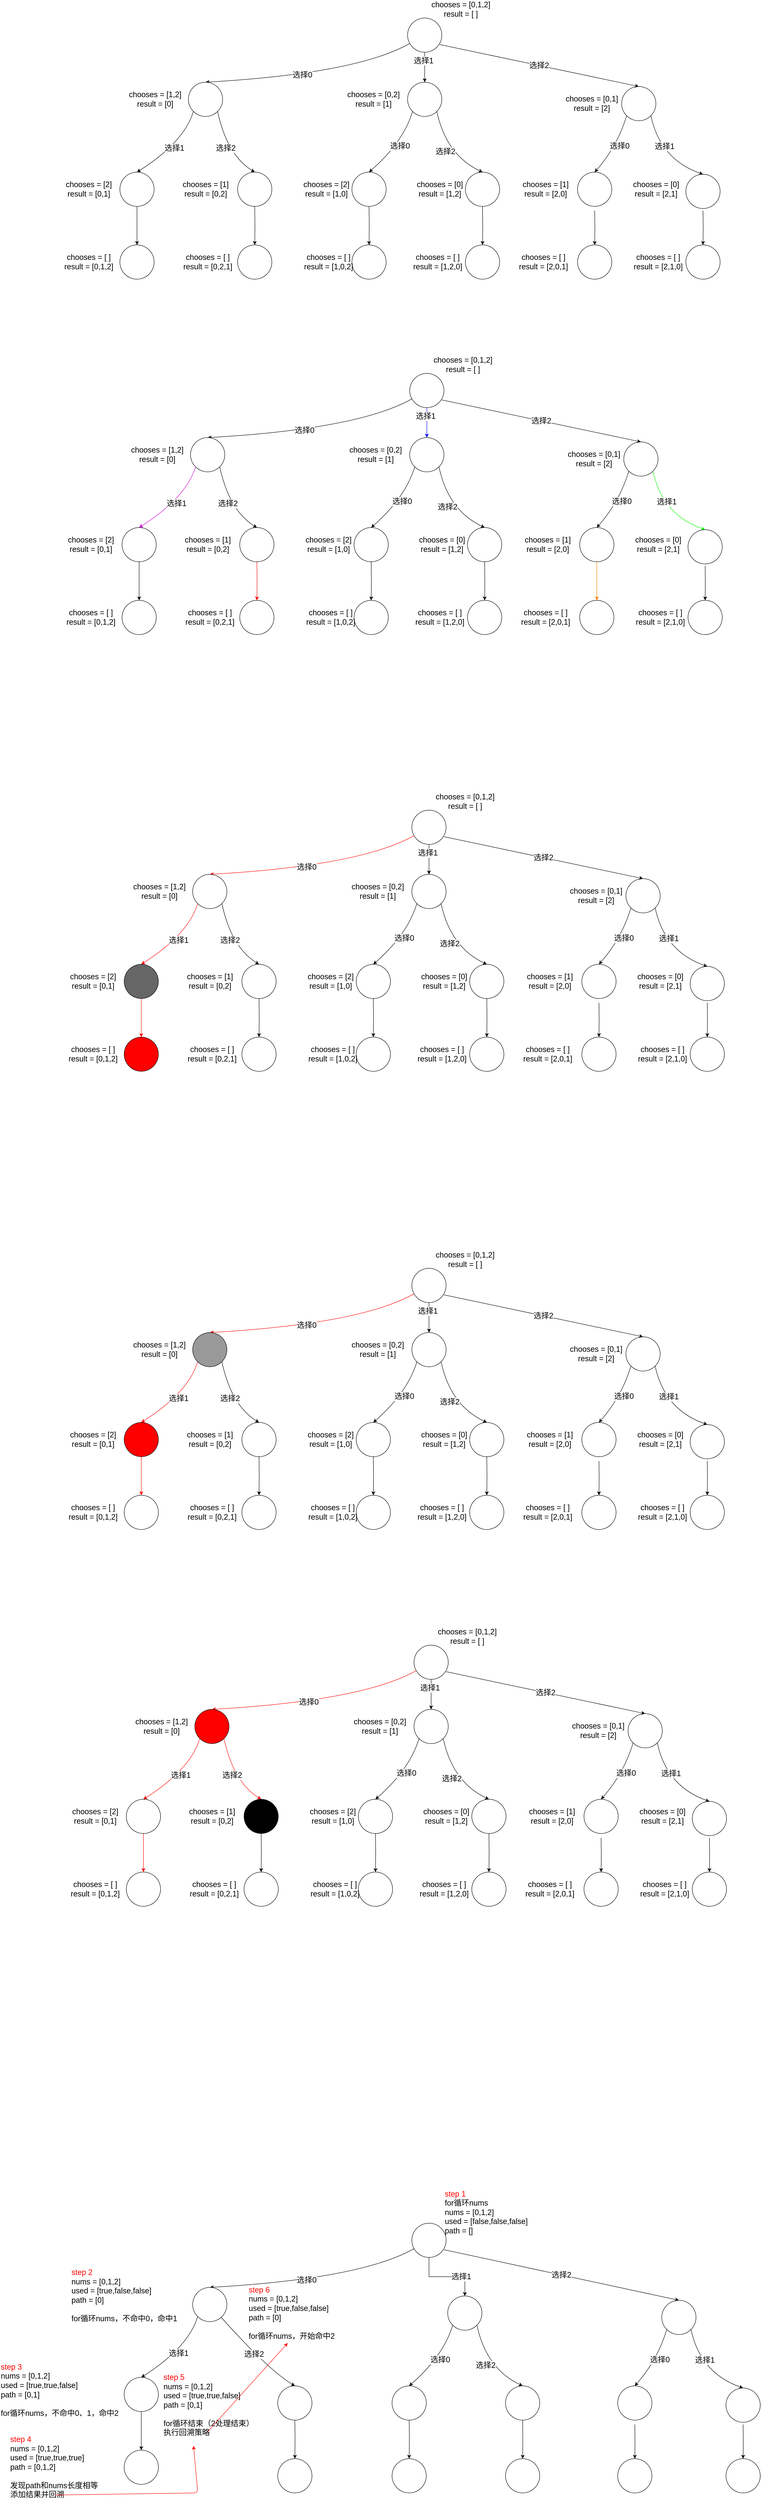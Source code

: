 <mxfile version="13.6.2" type="device"><diagram id="Gb5MF_eL5yA4tfJ2JfiF" name="第 1 页"><mxGraphModel dx="2803" dy="1200" grid="1" gridSize="10" guides="1" tooltips="1" connect="1" arrows="1" fold="1" page="1" pageScale="1" pageWidth="827" pageHeight="1169" math="0" shadow="0"><root><mxCell id="0"/><mxCell id="1" parent="0"/><mxCell id="fI_7Y0KyMDT95D9DumAt-57" style="edgeStyle=orthogonalEdgeStyle;rounded=0;orthogonalLoop=1;jettySize=auto;html=1;exitX=0.5;exitY=1;exitDx=0;exitDy=0;entryX=0.5;entryY=0;entryDx=0;entryDy=0;" edge="1" parent="1" source="fI_7Y0KyMDT95D9DumAt-1" target="fI_7Y0KyMDT95D9DumAt-46"><mxGeometry relative="1" as="geometry"><mxPoint x="390" y="390" as="targetPoint"/><Array as="points"/></mxGeometry></mxCell><mxCell id="fI_7Y0KyMDT95D9DumAt-58" value="&lt;font style=&quot;font-size: 18px&quot;&gt;选择1&lt;/font&gt;" style="edgeLabel;html=1;align=center;verticalAlign=middle;resizable=0;points=[];" vertex="1" connectable="0" parent="fI_7Y0KyMDT95D9DumAt-57"><mxGeometry x="0.167" y="-21" relative="1" as="geometry"><mxPoint x="18" y="-21" as="offset"/></mxGeometry></mxCell><mxCell id="fI_7Y0KyMDT95D9DumAt-1" value="" style="ellipse;whiteSpace=wrap;html=1;aspect=fixed;" vertex="1" parent="1"><mxGeometry x="350" y="180" width="80" height="80" as="geometry"/></mxCell><mxCell id="fI_7Y0KyMDT95D9DumAt-4" value="&lt;font&gt;&lt;font style=&quot;font-size: 18px&quot;&gt;chooses = [0,1,2]&lt;br&gt;result = [ ]&lt;/font&gt;&lt;br&gt;&lt;/font&gt;" style="text;html=1;align=center;verticalAlign=middle;resizable=0;points=[];autosize=1;" vertex="1" parent="1"><mxGeometry x="399" y="140" width="150" height="40" as="geometry"/></mxCell><mxCell id="fI_7Y0KyMDT95D9DumAt-44" value="" style="curved=1;endArrow=classic;html=1;entryX=0.5;entryY=0;entryDx=0;entryDy=0;" edge="1" parent="1" source="fI_7Y0KyMDT95D9DumAt-1" target="fI_7Y0KyMDT95D9DumAt-45"><mxGeometry width="50" height="50" relative="1" as="geometry"><mxPoint x="340" y="260" as="sourcePoint"/><mxPoint x="250" y="380" as="targetPoint"/><Array as="points"><mxPoint x="230" y="310"/></Array></mxGeometry></mxCell><mxCell id="fI_7Y0KyMDT95D9DumAt-56" value="&lt;font style=&quot;font-size: 18px&quot;&gt;选择0&lt;/font&gt;" style="edgeLabel;html=1;align=center;verticalAlign=middle;resizable=0;points=[];" vertex="1" connectable="0" parent="fI_7Y0KyMDT95D9DumAt-44"><mxGeometry x="0.095" y="14" relative="1" as="geometry"><mxPoint x="1" y="-18" as="offset"/></mxGeometry></mxCell><mxCell id="fI_7Y0KyMDT95D9DumAt-45" value="" style="ellipse;whiteSpace=wrap;html=1;aspect=fixed;" vertex="1" parent="1"><mxGeometry x="-162" y="330" width="80" height="80" as="geometry"/></mxCell><mxCell id="fI_7Y0KyMDT95D9DumAt-46" value="" style="ellipse;whiteSpace=wrap;html=1;aspect=fixed;" vertex="1" parent="1"><mxGeometry x="350" y="330" width="80" height="80" as="geometry"/></mxCell><mxCell id="fI_7Y0KyMDT95D9DumAt-47" value="" style="ellipse;whiteSpace=wrap;html=1;aspect=fixed;" vertex="1" parent="1"><mxGeometry x="850" y="340" width="80" height="80" as="geometry"/></mxCell><mxCell id="fI_7Y0KyMDT95D9DumAt-48" value="&lt;font&gt;&lt;font style=&quot;font-size: 18px&quot;&gt;chooses = [0,2]&lt;br&gt;result = [1]&lt;/font&gt;&lt;br&gt;&lt;/font&gt;" style="text;html=1;align=center;verticalAlign=middle;resizable=0;points=[];autosize=1;" vertex="1" parent="1"><mxGeometry x="200" y="350" width="140" height="40" as="geometry"/></mxCell><mxCell id="fI_7Y0KyMDT95D9DumAt-49" value="&lt;font&gt;&lt;font style=&quot;font-size: 18px&quot;&gt;chooses = [1,2]&lt;br&gt;result = [0]&lt;/font&gt;&lt;br&gt;&lt;/font&gt;" style="text;html=1;align=center;verticalAlign=middle;resizable=0;points=[];autosize=1;" vertex="1" parent="1"><mxGeometry x="-310" y="350" width="140" height="40" as="geometry"/></mxCell><mxCell id="fI_7Y0KyMDT95D9DumAt-50" value="&lt;font&gt;&lt;font style=&quot;font-size: 18px&quot;&gt;chooses = [0,1]&lt;br&gt;result = [2]&lt;/font&gt;&lt;br&gt;&lt;/font&gt;" style="text;html=1;align=center;verticalAlign=middle;resizable=0;points=[];autosize=1;" vertex="1" parent="1"><mxGeometry x="710" y="360" width="140" height="40" as="geometry"/></mxCell><mxCell id="fI_7Y0KyMDT95D9DumAt-59" value="&lt;font style=&quot;font-size: 18px&quot;&gt;选择2&lt;/font&gt;" style="curved=1;endArrow=classic;html=1;exitX=0.938;exitY=0.775;exitDx=0;exitDy=0;entryX=0.5;entryY=0;entryDx=0;entryDy=0;exitPerimeter=0;" edge="1" parent="1" source="fI_7Y0KyMDT95D9DumAt-1" target="fI_7Y0KyMDT95D9DumAt-47"><mxGeometry width="50" height="50" relative="1" as="geometry"><mxPoint x="437.001" y="250.002" as="sourcePoint"/><mxPoint x="520" y="370" as="targetPoint"/><Array as="points"/></mxGeometry></mxCell><mxCell id="fI_7Y0KyMDT95D9DumAt-74" value="" style="curved=1;endArrow=classic;html=1;exitX=0;exitY=1;exitDx=0;exitDy=0;entryX=0.5;entryY=0;entryDx=0;entryDy=0;" edge="1" parent="1" source="fI_7Y0KyMDT95D9DumAt-45" target="fI_7Y0KyMDT95D9DumAt-79"><mxGeometry width="50" height="50" relative="1" as="geometry"><mxPoint x="-124.433" y="450.0" as="sourcePoint"/><mxPoint x="-222" y="540" as="targetPoint"/><Array as="points"><mxPoint x="-172" y="470"/></Array></mxGeometry></mxCell><mxCell id="fI_7Y0KyMDT95D9DumAt-75" value="&lt;font style=&quot;font-size: 18px&quot;&gt;选择1&lt;/font&gt;" style="edgeLabel;html=1;align=center;verticalAlign=middle;resizable=0;points=[];" vertex="1" connectable="0" parent="fI_7Y0KyMDT95D9DumAt-74"><mxGeometry x="0.095" y="14" relative="1" as="geometry"><mxPoint x="1" y="-18" as="offset"/></mxGeometry></mxCell><mxCell id="fI_7Y0KyMDT95D9DumAt-76" value="" style="curved=1;endArrow=classic;html=1;exitX=1;exitY=1;exitDx=0;exitDy=0;entryX=0.5;entryY=0;entryDx=0;entryDy=0;" edge="1" parent="1" source="fI_7Y0KyMDT95D9DumAt-45" target="fI_7Y0KyMDT95D9DumAt-80"><mxGeometry width="50" height="50" relative="1" as="geometry"><mxPoint x="-72.354" y="420.004" as="sourcePoint"/><mxPoint x="-32" y="540" as="targetPoint"/><Array as="points"><mxPoint x="-72" y="500"/></Array></mxGeometry></mxCell><mxCell id="fI_7Y0KyMDT95D9DumAt-78" value="&lt;font style=&quot;font-size: 18px&quot;&gt;选择2&lt;/font&gt;" style="edgeLabel;html=1;align=center;verticalAlign=middle;resizable=0;points=[];" vertex="1" connectable="0" parent="fI_7Y0KyMDT95D9DumAt-76"><mxGeometry x="-0.034" relative="1" as="geometry"><mxPoint as="offset"/></mxGeometry></mxCell><mxCell id="fI_7Y0KyMDT95D9DumAt-107" style="edgeStyle=orthogonalEdgeStyle;rounded=0;orthogonalLoop=1;jettySize=auto;html=1;exitX=0.5;exitY=1;exitDx=0;exitDy=0;" edge="1" parent="1" source="fI_7Y0KyMDT95D9DumAt-79" target="fI_7Y0KyMDT95D9DumAt-108"><mxGeometry relative="1" as="geometry"><mxPoint x="-282" y="730" as="targetPoint"/></mxGeometry></mxCell><mxCell id="fI_7Y0KyMDT95D9DumAt-79" value="" style="ellipse;whiteSpace=wrap;html=1;aspect=fixed;" vertex="1" parent="1"><mxGeometry x="-322" y="540" width="80" height="80" as="geometry"/></mxCell><mxCell id="fI_7Y0KyMDT95D9DumAt-80" value="" style="ellipse;whiteSpace=wrap;html=1;aspect=fixed;" vertex="1" parent="1"><mxGeometry x="-47" y="540" width="80" height="80" as="geometry"/></mxCell><mxCell id="fI_7Y0KyMDT95D9DumAt-81" value="&lt;font&gt;&lt;span style=&quot;font-size: 18px&quot;&gt;chooses = [2]&lt;/span&gt;&lt;br style=&quot;font-size: 18px&quot;&gt;&lt;span style=&quot;font-size: 18px&quot;&gt;result = [0,1]&lt;/span&gt;&lt;br&gt;&lt;/font&gt;" style="text;html=1;align=center;verticalAlign=middle;resizable=0;points=[];autosize=1;" vertex="1" parent="1"><mxGeometry x="-455" y="560" width="120" height="40" as="geometry"/></mxCell><mxCell id="fI_7Y0KyMDT95D9DumAt-82" value="&lt;font&gt;&lt;span style=&quot;font-size: 18px&quot;&gt;chooses = [1]&lt;/span&gt;&lt;br style=&quot;font-size: 18px&quot;&gt;&lt;span style=&quot;font-size: 18px&quot;&gt;result = [0,2]&lt;/span&gt;&lt;br&gt;&lt;/font&gt;" style="text;html=1;align=center;verticalAlign=middle;resizable=0;points=[];autosize=1;" vertex="1" parent="1"><mxGeometry x="-182" y="560" width="120" height="40" as="geometry"/></mxCell><mxCell id="fI_7Y0KyMDT95D9DumAt-91" value="" style="curved=1;endArrow=classic;html=1;exitX=0;exitY=1;exitDx=0;exitDy=0;entryX=0.5;entryY=0;entryDx=0;entryDy=0;" edge="1" parent="1" target="fI_7Y0KyMDT95D9DumAt-95"><mxGeometry width="50" height="50" relative="1" as="geometry"><mxPoint x="361.716" y="398.284" as="sourcePoint"/><mxPoint x="290" y="540" as="targetPoint"/><Array as="points"><mxPoint x="340" y="470"/></Array></mxGeometry></mxCell><mxCell id="fI_7Y0KyMDT95D9DumAt-92" value="&lt;font style=&quot;font-size: 18px&quot;&gt;选择0&lt;/font&gt;" style="edgeLabel;html=1;align=center;verticalAlign=middle;resizable=0;points=[];" vertex="1" connectable="0" parent="fI_7Y0KyMDT95D9DumAt-91"><mxGeometry x="0.095" y="14" relative="1" as="geometry"><mxPoint x="1" y="-18" as="offset"/></mxGeometry></mxCell><mxCell id="fI_7Y0KyMDT95D9DumAt-93" value="" style="curved=1;endArrow=classic;html=1;exitX=1;exitY=1;exitDx=0;exitDy=0;entryX=0.5;entryY=0;entryDx=0;entryDy=0;" edge="1" parent="1" target="fI_7Y0KyMDT95D9DumAt-96"><mxGeometry width="50" height="50" relative="1" as="geometry"><mxPoint x="418.284" y="398.284" as="sourcePoint"/><mxPoint x="480" y="540" as="targetPoint"/><Array as="points"><mxPoint x="440" y="500"/></Array></mxGeometry></mxCell><mxCell id="fI_7Y0KyMDT95D9DumAt-94" value="&lt;font style=&quot;font-size: 18px&quot;&gt;选择2&lt;/font&gt;" style="edgeLabel;html=1;align=center;verticalAlign=middle;resizable=0;points=[];" vertex="1" connectable="0" parent="fI_7Y0KyMDT95D9DumAt-93"><mxGeometry x="-0.034" relative="1" as="geometry"><mxPoint as="offset"/></mxGeometry></mxCell><mxCell id="fI_7Y0KyMDT95D9DumAt-95" value="" style="ellipse;whiteSpace=wrap;html=1;aspect=fixed;" vertex="1" parent="1"><mxGeometry x="220" y="540" width="80" height="80" as="geometry"/></mxCell><mxCell id="fI_7Y0KyMDT95D9DumAt-96" value="" style="ellipse;whiteSpace=wrap;html=1;aspect=fixed;" vertex="1" parent="1"><mxGeometry x="485" y="540" width="80" height="80" as="geometry"/></mxCell><mxCell id="fI_7Y0KyMDT95D9DumAt-97" value="&lt;font&gt;&lt;span style=&quot;font-size: 18px&quot;&gt;chooses = [2]&lt;/span&gt;&lt;br style=&quot;font-size: 18px&quot;&gt;&lt;span style=&quot;font-size: 18px&quot;&gt;result = [1,0]&lt;/span&gt;&lt;br&gt;&lt;/font&gt;" style="text;html=1;align=center;verticalAlign=middle;resizable=0;points=[];autosize=1;" vertex="1" parent="1"><mxGeometry x="100" y="560" width="120" height="40" as="geometry"/></mxCell><mxCell id="fI_7Y0KyMDT95D9DumAt-98" value="&lt;font&gt;&lt;span style=&quot;font-size: 18px&quot;&gt;chooses = [0]&lt;/span&gt;&lt;br style=&quot;font-size: 18px&quot;&gt;&lt;span style=&quot;font-size: 18px&quot;&gt;result = [1,2]&lt;/span&gt;&lt;br&gt;&lt;/font&gt;" style="text;html=1;align=center;verticalAlign=middle;resizable=0;points=[];autosize=1;" vertex="1" parent="1"><mxGeometry x="365" y="560" width="120" height="40" as="geometry"/></mxCell><mxCell id="fI_7Y0KyMDT95D9DumAt-99" value="" style="curved=1;endArrow=classic;html=1;exitX=0;exitY=1;exitDx=0;exitDy=0;entryX=0.5;entryY=0;entryDx=0;entryDy=0;" edge="1" parent="1" target="fI_7Y0KyMDT95D9DumAt-103"><mxGeometry width="50" height="50" relative="1" as="geometry"><mxPoint x="861.716" y="408.284" as="sourcePoint"/><mxPoint x="790" y="550" as="targetPoint"/><Array as="points"><mxPoint x="840" y="480"/></Array></mxGeometry></mxCell><mxCell id="fI_7Y0KyMDT95D9DumAt-100" value="&lt;font style=&quot;font-size: 18px&quot;&gt;选择0&lt;/font&gt;" style="edgeLabel;html=1;align=center;verticalAlign=middle;resizable=0;points=[];" vertex="1" connectable="0" parent="fI_7Y0KyMDT95D9DumAt-99"><mxGeometry x="0.095" y="14" relative="1" as="geometry"><mxPoint x="1" y="-18" as="offset"/></mxGeometry></mxCell><mxCell id="fI_7Y0KyMDT95D9DumAt-101" value="" style="curved=1;endArrow=classic;html=1;exitX=1;exitY=1;exitDx=0;exitDy=0;entryX=0.5;entryY=0;entryDx=0;entryDy=0;" edge="1" parent="1" target="fI_7Y0KyMDT95D9DumAt-104"><mxGeometry width="50" height="50" relative="1" as="geometry"><mxPoint x="918.284" y="408.284" as="sourcePoint"/><mxPoint x="980" y="550" as="targetPoint"/><Array as="points"><mxPoint x="940" y="510"/></Array></mxGeometry></mxCell><mxCell id="fI_7Y0KyMDT95D9DumAt-102" value="&lt;font style=&quot;font-size: 18px&quot;&gt;选择1&lt;/font&gt;" style="edgeLabel;html=1;align=center;verticalAlign=middle;resizable=0;points=[];" vertex="1" connectable="0" parent="fI_7Y0KyMDT95D9DumAt-101"><mxGeometry x="-0.034" relative="1" as="geometry"><mxPoint x="10.42" y="-28.04" as="offset"/></mxGeometry></mxCell><mxCell id="fI_7Y0KyMDT95D9DumAt-103" value="" style="ellipse;whiteSpace=wrap;html=1;aspect=fixed;" vertex="1" parent="1"><mxGeometry x="747" y="540" width="80" height="80" as="geometry"/></mxCell><mxCell id="fI_7Y0KyMDT95D9DumAt-104" value="" style="ellipse;whiteSpace=wrap;html=1;aspect=fixed;" vertex="1" parent="1"><mxGeometry x="1000" y="545" width="80" height="80" as="geometry"/></mxCell><mxCell id="fI_7Y0KyMDT95D9DumAt-105" value="&lt;font&gt;&lt;span style=&quot;font-size: 18px&quot;&gt;chooses = [1]&lt;/span&gt;&lt;br style=&quot;font-size: 18px&quot;&gt;&lt;span style=&quot;font-size: 18px&quot;&gt;result = [2,0]&lt;/span&gt;&lt;br&gt;&lt;/font&gt;" style="text;html=1;align=center;verticalAlign=middle;resizable=0;points=[];autosize=1;" vertex="1" parent="1"><mxGeometry x="612" y="560" width="120" height="40" as="geometry"/></mxCell><mxCell id="fI_7Y0KyMDT95D9DumAt-106" value="&lt;font&gt;&lt;span style=&quot;font-size: 18px&quot;&gt;chooses = [0]&lt;/span&gt;&lt;br style=&quot;font-size: 18px&quot;&gt;&lt;span style=&quot;font-size: 18px&quot;&gt;result = [2,1]&lt;/span&gt;&lt;br&gt;&lt;/font&gt;" style="text;html=1;align=center;verticalAlign=middle;resizable=0;points=[];autosize=1;" vertex="1" parent="1"><mxGeometry x="870" y="560" width="120" height="40" as="geometry"/></mxCell><mxCell id="fI_7Y0KyMDT95D9DumAt-108" value="" style="ellipse;whiteSpace=wrap;html=1;aspect=fixed;" vertex="1" parent="1"><mxGeometry x="-322" y="710" width="80" height="80" as="geometry"/></mxCell><mxCell id="fI_7Y0KyMDT95D9DumAt-109" value="&lt;font&gt;&lt;span style=&quot;font-size: 18px&quot;&gt;chooses = [ ]&lt;/span&gt;&lt;br style=&quot;font-size: 18px&quot;&gt;&lt;span style=&quot;font-size: 18px&quot;&gt;result = [0,1,2]&lt;/span&gt;&lt;br&gt;&lt;/font&gt;" style="text;html=1;align=center;verticalAlign=middle;resizable=0;points=[];autosize=1;" vertex="1" parent="1"><mxGeometry x="-460" y="730" width="130" height="40" as="geometry"/></mxCell><mxCell id="fI_7Y0KyMDT95D9DumAt-110" style="edgeStyle=orthogonalEdgeStyle;rounded=0;orthogonalLoop=1;jettySize=auto;html=1;exitX=0.5;exitY=1;exitDx=0;exitDy=0;" edge="1" parent="1" target="fI_7Y0KyMDT95D9DumAt-111"><mxGeometry relative="1" as="geometry"><mxPoint x="-7" y="730" as="targetPoint"/><mxPoint x="-7" y="620" as="sourcePoint"/></mxGeometry></mxCell><mxCell id="fI_7Y0KyMDT95D9DumAt-111" value="" style="ellipse;whiteSpace=wrap;html=1;aspect=fixed;" vertex="1" parent="1"><mxGeometry x="-47" y="710" width="80" height="80" as="geometry"/></mxCell><mxCell id="fI_7Y0KyMDT95D9DumAt-112" value="&lt;font&gt;&lt;span style=&quot;font-size: 18px&quot;&gt;chooses = [ ]&lt;/span&gt;&lt;br style=&quot;font-size: 18px&quot;&gt;&lt;span style=&quot;font-size: 18px&quot;&gt;result = [0,2,1]&lt;/span&gt;&lt;br&gt;&lt;/font&gt;" style="text;html=1;align=center;verticalAlign=middle;resizable=0;points=[];autosize=1;" vertex="1" parent="1"><mxGeometry x="-182" y="730" width="130" height="40" as="geometry"/></mxCell><mxCell id="fI_7Y0KyMDT95D9DumAt-113" style="edgeStyle=orthogonalEdgeStyle;rounded=0;orthogonalLoop=1;jettySize=auto;html=1;exitX=0.5;exitY=1;exitDx=0;exitDy=0;" edge="1" parent="1" target="fI_7Y0KyMDT95D9DumAt-114"><mxGeometry relative="1" as="geometry"><mxPoint x="260" y="730" as="targetPoint"/><mxPoint x="260" y="620" as="sourcePoint"/></mxGeometry></mxCell><mxCell id="fI_7Y0KyMDT95D9DumAt-114" value="" style="ellipse;whiteSpace=wrap;html=1;aspect=fixed;" vertex="1" parent="1"><mxGeometry x="220" y="710" width="80" height="80" as="geometry"/></mxCell><mxCell id="fI_7Y0KyMDT95D9DumAt-115" value="&lt;font&gt;&lt;span style=&quot;font-size: 18px&quot;&gt;chooses = [ ]&lt;/span&gt;&lt;br style=&quot;font-size: 18px&quot;&gt;&lt;span style=&quot;font-size: 18px&quot;&gt;result = [1,0,2]&lt;/span&gt;&lt;br&gt;&lt;/font&gt;" style="text;html=1;align=center;verticalAlign=middle;resizable=0;points=[];autosize=1;" vertex="1" parent="1"><mxGeometry x="100" y="730" width="130" height="40" as="geometry"/></mxCell><mxCell id="fI_7Y0KyMDT95D9DumAt-116" style="edgeStyle=orthogonalEdgeStyle;rounded=0;orthogonalLoop=1;jettySize=auto;html=1;exitX=0.5;exitY=1;exitDx=0;exitDy=0;" edge="1" parent="1" target="fI_7Y0KyMDT95D9DumAt-117"><mxGeometry relative="1" as="geometry"><mxPoint x="525" y="730" as="targetPoint"/><mxPoint x="525" y="620" as="sourcePoint"/></mxGeometry></mxCell><mxCell id="fI_7Y0KyMDT95D9DumAt-117" value="" style="ellipse;whiteSpace=wrap;html=1;aspect=fixed;" vertex="1" parent="1"><mxGeometry x="485" y="710" width="80" height="80" as="geometry"/></mxCell><mxCell id="fI_7Y0KyMDT95D9DumAt-118" value="&lt;font&gt;&lt;span style=&quot;font-size: 18px&quot;&gt;chooses = [ ]&lt;/span&gt;&lt;br style=&quot;font-size: 18px&quot;&gt;&lt;span style=&quot;font-size: 18px&quot;&gt;result = [1,2,0]&lt;/span&gt;&lt;br&gt;&lt;/font&gt;" style="text;html=1;align=center;verticalAlign=middle;resizable=0;points=[];autosize=1;" vertex="1" parent="1"><mxGeometry x="355" y="730" width="130" height="40" as="geometry"/></mxCell><mxCell id="fI_7Y0KyMDT95D9DumAt-119" style="edgeStyle=orthogonalEdgeStyle;rounded=0;orthogonalLoop=1;jettySize=auto;html=1;exitX=0.5;exitY=1;exitDx=0;exitDy=0;" edge="1" parent="1" target="fI_7Y0KyMDT95D9DumAt-120"><mxGeometry relative="1" as="geometry"><mxPoint x="787" y="740" as="targetPoint"/><mxPoint x="787" y="630" as="sourcePoint"/></mxGeometry></mxCell><mxCell id="fI_7Y0KyMDT95D9DumAt-120" value="" style="ellipse;whiteSpace=wrap;html=1;aspect=fixed;" vertex="1" parent="1"><mxGeometry x="747" y="710" width="80" height="80" as="geometry"/></mxCell><mxCell id="fI_7Y0KyMDT95D9DumAt-121" value="&lt;font&gt;&lt;span style=&quot;font-size: 18px&quot;&gt;chooses = [ ]&lt;/span&gt;&lt;br style=&quot;font-size: 18px&quot;&gt;&lt;span style=&quot;font-size: 18px&quot;&gt;result = [2,0,1]&lt;/span&gt;&lt;br&gt;&lt;/font&gt;" style="text;html=1;align=center;verticalAlign=middle;resizable=0;points=[];autosize=1;" vertex="1" parent="1"><mxGeometry x="602" y="730" width="130" height="40" as="geometry"/></mxCell><mxCell id="fI_7Y0KyMDT95D9DumAt-122" style="edgeStyle=orthogonalEdgeStyle;rounded=0;orthogonalLoop=1;jettySize=auto;html=1;exitX=0.5;exitY=1;exitDx=0;exitDy=0;" edge="1" parent="1" target="fI_7Y0KyMDT95D9DumAt-123"><mxGeometry relative="1" as="geometry"><mxPoint x="1040" y="740" as="targetPoint"/><mxPoint x="1040" y="630" as="sourcePoint"/></mxGeometry></mxCell><mxCell id="fI_7Y0KyMDT95D9DumAt-123" value="" style="ellipse;whiteSpace=wrap;html=1;aspect=fixed;" vertex="1" parent="1"><mxGeometry x="1000" y="710" width="80" height="80" as="geometry"/></mxCell><mxCell id="fI_7Y0KyMDT95D9DumAt-124" value="&lt;font&gt;&lt;span style=&quot;font-size: 18px&quot;&gt;chooses = [ ]&lt;/span&gt;&lt;br style=&quot;font-size: 18px&quot;&gt;&lt;span style=&quot;font-size: 18px&quot;&gt;result = [2,1,0]&lt;/span&gt;&lt;br&gt;&lt;/font&gt;" style="text;html=1;align=center;verticalAlign=middle;resizable=0;points=[];autosize=1;" vertex="1" parent="1"><mxGeometry x="870" y="730" width="130" height="40" as="geometry"/></mxCell><mxCell id="fI_7Y0KyMDT95D9DumAt-125" style="edgeStyle=orthogonalEdgeStyle;rounded=0;orthogonalLoop=1;jettySize=auto;html=1;exitX=0.5;exitY=1;exitDx=0;exitDy=0;entryX=0.5;entryY=0;entryDx=0;entryDy=0;strokeColor=#0000FF;" edge="1" parent="1" source="fI_7Y0KyMDT95D9DumAt-127" target="fI_7Y0KyMDT95D9DumAt-132"><mxGeometry relative="1" as="geometry"><mxPoint x="395" y="1220" as="targetPoint"/><Array as="points"/></mxGeometry></mxCell><mxCell id="fI_7Y0KyMDT95D9DumAt-126" value="&lt;font style=&quot;font-size: 18px&quot;&gt;选择1&lt;/font&gt;" style="edgeLabel;html=1;align=center;verticalAlign=middle;resizable=0;points=[];" vertex="1" connectable="0" parent="fI_7Y0KyMDT95D9DumAt-125"><mxGeometry x="0.167" y="-21" relative="1" as="geometry"><mxPoint x="18" y="-21" as="offset"/></mxGeometry></mxCell><mxCell id="fI_7Y0KyMDT95D9DumAt-127" value="" style="ellipse;whiteSpace=wrap;html=1;aspect=fixed;" vertex="1" parent="1"><mxGeometry x="355" y="1010" width="80" height="80" as="geometry"/></mxCell><mxCell id="fI_7Y0KyMDT95D9DumAt-128" value="&lt;font&gt;&lt;font style=&quot;font-size: 18px&quot;&gt;chooses = [0,1,2]&lt;br&gt;result = [ ]&lt;/font&gt;&lt;br&gt;&lt;/font&gt;" style="text;html=1;align=center;verticalAlign=middle;resizable=0;points=[];autosize=1;" vertex="1" parent="1"><mxGeometry x="404" y="970" width="150" height="40" as="geometry"/></mxCell><mxCell id="fI_7Y0KyMDT95D9DumAt-129" value="" style="curved=1;endArrow=classic;html=1;entryX=0.5;entryY=0;entryDx=0;entryDy=0;" edge="1" parent="1" source="fI_7Y0KyMDT95D9DumAt-127" target="fI_7Y0KyMDT95D9DumAt-131"><mxGeometry width="50" height="50" relative="1" as="geometry"><mxPoint x="345" y="1090" as="sourcePoint"/><mxPoint x="255" y="1210" as="targetPoint"/><Array as="points"><mxPoint x="235" y="1140"/></Array></mxGeometry></mxCell><mxCell id="fI_7Y0KyMDT95D9DumAt-130" value="&lt;font style=&quot;font-size: 18px&quot;&gt;选择0&lt;/font&gt;" style="edgeLabel;html=1;align=center;verticalAlign=middle;resizable=0;points=[];" vertex="1" connectable="0" parent="fI_7Y0KyMDT95D9DumAt-129"><mxGeometry x="0.095" y="14" relative="1" as="geometry"><mxPoint x="1" y="-18" as="offset"/></mxGeometry></mxCell><mxCell id="fI_7Y0KyMDT95D9DumAt-131" value="" style="ellipse;whiteSpace=wrap;html=1;aspect=fixed;" vertex="1" parent="1"><mxGeometry x="-157" y="1160" width="80" height="80" as="geometry"/></mxCell><mxCell id="fI_7Y0KyMDT95D9DumAt-132" value="" style="ellipse;whiteSpace=wrap;html=1;aspect=fixed;" vertex="1" parent="1"><mxGeometry x="355" y="1160" width="80" height="80" as="geometry"/></mxCell><mxCell id="fI_7Y0KyMDT95D9DumAt-133" value="" style="ellipse;whiteSpace=wrap;html=1;aspect=fixed;" vertex="1" parent="1"><mxGeometry x="855" y="1170" width="80" height="80" as="geometry"/></mxCell><mxCell id="fI_7Y0KyMDT95D9DumAt-134" value="&lt;font&gt;&lt;font style=&quot;font-size: 18px&quot;&gt;chooses = [0,2]&lt;br&gt;result = [1]&lt;/font&gt;&lt;br&gt;&lt;/font&gt;" style="text;html=1;align=center;verticalAlign=middle;resizable=0;points=[];autosize=1;" vertex="1" parent="1"><mxGeometry x="205" y="1180" width="140" height="40" as="geometry"/></mxCell><mxCell id="fI_7Y0KyMDT95D9DumAt-135" value="&lt;font&gt;&lt;font style=&quot;font-size: 18px&quot;&gt;chooses = [1,2]&lt;br&gt;result = [0]&lt;/font&gt;&lt;br&gt;&lt;/font&gt;" style="text;html=1;align=center;verticalAlign=middle;resizable=0;points=[];autosize=1;" vertex="1" parent="1"><mxGeometry x="-305" y="1180" width="140" height="40" as="geometry"/></mxCell><mxCell id="fI_7Y0KyMDT95D9DumAt-136" value="&lt;font&gt;&lt;font style=&quot;font-size: 18px&quot;&gt;chooses = [0,1]&lt;br&gt;result = [2]&lt;/font&gt;&lt;br&gt;&lt;/font&gt;" style="text;html=1;align=center;verticalAlign=middle;resizable=0;points=[];autosize=1;" vertex="1" parent="1"><mxGeometry x="715" y="1190" width="140" height="40" as="geometry"/></mxCell><mxCell id="fI_7Y0KyMDT95D9DumAt-137" value="&lt;font style=&quot;font-size: 18px&quot;&gt;选择2&lt;/font&gt;" style="curved=1;endArrow=classic;html=1;exitX=0.938;exitY=0.775;exitDx=0;exitDy=0;entryX=0.5;entryY=0;entryDx=0;entryDy=0;exitPerimeter=0;" edge="1" parent="1" source="fI_7Y0KyMDT95D9DumAt-127" target="fI_7Y0KyMDT95D9DumAt-133"><mxGeometry width="50" height="50" relative="1" as="geometry"><mxPoint x="442.001" y="1080.002" as="sourcePoint"/><mxPoint x="525" y="1200" as="targetPoint"/><Array as="points"/></mxGeometry></mxCell><mxCell id="fI_7Y0KyMDT95D9DumAt-138" value="" style="curved=1;endArrow=classic;html=1;exitX=0;exitY=1;exitDx=0;exitDy=0;entryX=0.5;entryY=0;entryDx=0;entryDy=0;strokeColor=#CC00CC;" edge="1" parent="1" source="fI_7Y0KyMDT95D9DumAt-131" target="fI_7Y0KyMDT95D9DumAt-143"><mxGeometry width="50" height="50" relative="1" as="geometry"><mxPoint x="-119.433" y="1280.0" as="sourcePoint"/><mxPoint x="-217" y="1370" as="targetPoint"/><Array as="points"><mxPoint x="-167" y="1300"/></Array></mxGeometry></mxCell><mxCell id="fI_7Y0KyMDT95D9DumAt-139" value="&lt;font style=&quot;font-size: 18px&quot;&gt;选择1&lt;/font&gt;" style="edgeLabel;html=1;align=center;verticalAlign=middle;resizable=0;points=[];" vertex="1" connectable="0" parent="fI_7Y0KyMDT95D9DumAt-138"><mxGeometry x="0.095" y="14" relative="1" as="geometry"><mxPoint x="1" y="-18" as="offset"/></mxGeometry></mxCell><mxCell id="fI_7Y0KyMDT95D9DumAt-140" value="" style="curved=1;endArrow=classic;html=1;exitX=1;exitY=1;exitDx=0;exitDy=0;entryX=0.5;entryY=0;entryDx=0;entryDy=0;" edge="1" parent="1" source="fI_7Y0KyMDT95D9DumAt-131" target="fI_7Y0KyMDT95D9DumAt-144"><mxGeometry width="50" height="50" relative="1" as="geometry"><mxPoint x="-67.354" y="1250.004" as="sourcePoint"/><mxPoint x="-27" y="1370" as="targetPoint"/><Array as="points"><mxPoint x="-67" y="1330"/></Array></mxGeometry></mxCell><mxCell id="fI_7Y0KyMDT95D9DumAt-141" value="&lt;font style=&quot;font-size: 18px&quot;&gt;选择2&lt;/font&gt;" style="edgeLabel;html=1;align=center;verticalAlign=middle;resizable=0;points=[];" vertex="1" connectable="0" parent="fI_7Y0KyMDT95D9DumAt-140"><mxGeometry x="-0.034" relative="1" as="geometry"><mxPoint as="offset"/></mxGeometry></mxCell><mxCell id="fI_7Y0KyMDT95D9DumAt-142" style="edgeStyle=orthogonalEdgeStyle;rounded=0;orthogonalLoop=1;jettySize=auto;html=1;exitX=0.5;exitY=1;exitDx=0;exitDy=0;" edge="1" parent="1" source="fI_7Y0KyMDT95D9DumAt-143" target="fI_7Y0KyMDT95D9DumAt-163"><mxGeometry relative="1" as="geometry"><mxPoint x="-277" y="1560" as="targetPoint"/></mxGeometry></mxCell><mxCell id="fI_7Y0KyMDT95D9DumAt-143" value="" style="ellipse;whiteSpace=wrap;html=1;aspect=fixed;" vertex="1" parent="1"><mxGeometry x="-317" y="1370" width="80" height="80" as="geometry"/></mxCell><mxCell id="fI_7Y0KyMDT95D9DumAt-144" value="" style="ellipse;whiteSpace=wrap;html=1;aspect=fixed;" vertex="1" parent="1"><mxGeometry x="-42" y="1370" width="80" height="80" as="geometry"/></mxCell><mxCell id="fI_7Y0KyMDT95D9DumAt-145" value="&lt;font&gt;&lt;span style=&quot;font-size: 18px&quot;&gt;chooses = [2]&lt;/span&gt;&lt;br style=&quot;font-size: 18px&quot;&gt;&lt;span style=&quot;font-size: 18px&quot;&gt;result = [0,1]&lt;/span&gt;&lt;br&gt;&lt;/font&gt;" style="text;html=1;align=center;verticalAlign=middle;resizable=0;points=[];autosize=1;" vertex="1" parent="1"><mxGeometry x="-450" y="1390" width="120" height="40" as="geometry"/></mxCell><mxCell id="fI_7Y0KyMDT95D9DumAt-146" value="&lt;font&gt;&lt;span style=&quot;font-size: 18px&quot;&gt;chooses = [1]&lt;/span&gt;&lt;br style=&quot;font-size: 18px&quot;&gt;&lt;span style=&quot;font-size: 18px&quot;&gt;result = [0,2]&lt;/span&gt;&lt;br&gt;&lt;/font&gt;" style="text;html=1;align=center;verticalAlign=middle;resizable=0;points=[];autosize=1;" vertex="1" parent="1"><mxGeometry x="-177" y="1390" width="120" height="40" as="geometry"/></mxCell><mxCell id="fI_7Y0KyMDT95D9DumAt-147" value="" style="curved=1;endArrow=classic;html=1;exitX=0;exitY=1;exitDx=0;exitDy=0;entryX=0.5;entryY=0;entryDx=0;entryDy=0;" edge="1" parent="1" target="fI_7Y0KyMDT95D9DumAt-151"><mxGeometry width="50" height="50" relative="1" as="geometry"><mxPoint x="366.716" y="1228.284" as="sourcePoint"/><mxPoint x="295" y="1370" as="targetPoint"/><Array as="points"><mxPoint x="345" y="1300"/></Array></mxGeometry></mxCell><mxCell id="fI_7Y0KyMDT95D9DumAt-148" value="&lt;font style=&quot;font-size: 18px&quot;&gt;选择0&lt;/font&gt;" style="edgeLabel;html=1;align=center;verticalAlign=middle;resizable=0;points=[];" vertex="1" connectable="0" parent="fI_7Y0KyMDT95D9DumAt-147"><mxGeometry x="0.095" y="14" relative="1" as="geometry"><mxPoint x="1" y="-18" as="offset"/></mxGeometry></mxCell><mxCell id="fI_7Y0KyMDT95D9DumAt-149" value="" style="curved=1;endArrow=classic;html=1;exitX=1;exitY=1;exitDx=0;exitDy=0;entryX=0.5;entryY=0;entryDx=0;entryDy=0;" edge="1" parent="1" target="fI_7Y0KyMDT95D9DumAt-152"><mxGeometry width="50" height="50" relative="1" as="geometry"><mxPoint x="423.284" y="1228.284" as="sourcePoint"/><mxPoint x="485" y="1370" as="targetPoint"/><Array as="points"><mxPoint x="445" y="1330"/></Array></mxGeometry></mxCell><mxCell id="fI_7Y0KyMDT95D9DumAt-150" value="&lt;font style=&quot;font-size: 18px&quot;&gt;选择2&lt;/font&gt;" style="edgeLabel;html=1;align=center;verticalAlign=middle;resizable=0;points=[];" vertex="1" connectable="0" parent="fI_7Y0KyMDT95D9DumAt-149"><mxGeometry x="-0.034" relative="1" as="geometry"><mxPoint as="offset"/></mxGeometry></mxCell><mxCell id="fI_7Y0KyMDT95D9DumAt-151" value="" style="ellipse;whiteSpace=wrap;html=1;aspect=fixed;" vertex="1" parent="1"><mxGeometry x="225" y="1370" width="80" height="80" as="geometry"/></mxCell><mxCell id="fI_7Y0KyMDT95D9DumAt-152" value="" style="ellipse;whiteSpace=wrap;html=1;aspect=fixed;" vertex="1" parent="1"><mxGeometry x="490" y="1370" width="80" height="80" as="geometry"/></mxCell><mxCell id="fI_7Y0KyMDT95D9DumAt-153" value="&lt;font&gt;&lt;span style=&quot;font-size: 18px&quot;&gt;chooses = [2]&lt;/span&gt;&lt;br style=&quot;font-size: 18px&quot;&gt;&lt;span style=&quot;font-size: 18px&quot;&gt;result = [1,0]&lt;/span&gt;&lt;br&gt;&lt;/font&gt;" style="text;html=1;align=center;verticalAlign=middle;resizable=0;points=[];autosize=1;" vertex="1" parent="1"><mxGeometry x="105" y="1390" width="120" height="40" as="geometry"/></mxCell><mxCell id="fI_7Y0KyMDT95D9DumAt-154" value="&lt;font&gt;&lt;span style=&quot;font-size: 18px&quot;&gt;chooses = [0]&lt;/span&gt;&lt;br style=&quot;font-size: 18px&quot;&gt;&lt;span style=&quot;font-size: 18px&quot;&gt;result = [1,2]&lt;/span&gt;&lt;br&gt;&lt;/font&gt;" style="text;html=1;align=center;verticalAlign=middle;resizable=0;points=[];autosize=1;" vertex="1" parent="1"><mxGeometry x="370" y="1390" width="120" height="40" as="geometry"/></mxCell><mxCell id="fI_7Y0KyMDT95D9DumAt-155" value="" style="curved=1;endArrow=classic;html=1;exitX=0;exitY=1;exitDx=0;exitDy=0;entryX=0.5;entryY=0;entryDx=0;entryDy=0;" edge="1" parent="1" target="fI_7Y0KyMDT95D9DumAt-159"><mxGeometry width="50" height="50" relative="1" as="geometry"><mxPoint x="866.716" y="1238.284" as="sourcePoint"/><mxPoint x="795" y="1380" as="targetPoint"/><Array as="points"><mxPoint x="845" y="1310"/></Array></mxGeometry></mxCell><mxCell id="fI_7Y0KyMDT95D9DumAt-156" value="&lt;font style=&quot;font-size: 18px&quot;&gt;选择0&lt;/font&gt;" style="edgeLabel;html=1;align=center;verticalAlign=middle;resizable=0;points=[];" vertex="1" connectable="0" parent="fI_7Y0KyMDT95D9DumAt-155"><mxGeometry x="0.095" y="14" relative="1" as="geometry"><mxPoint x="1" y="-18" as="offset"/></mxGeometry></mxCell><mxCell id="fI_7Y0KyMDT95D9DumAt-157" value="" style="curved=1;endArrow=classic;html=1;exitX=1;exitY=1;exitDx=0;exitDy=0;entryX=0.5;entryY=0;entryDx=0;entryDy=0;strokeColor=#00FF00;" edge="1" parent="1" target="fI_7Y0KyMDT95D9DumAt-160"><mxGeometry width="50" height="50" relative="1" as="geometry"><mxPoint x="923.284" y="1238.284" as="sourcePoint"/><mxPoint x="985" y="1380" as="targetPoint"/><Array as="points"><mxPoint x="945" y="1340"/></Array></mxGeometry></mxCell><mxCell id="fI_7Y0KyMDT95D9DumAt-158" value="&lt;font style=&quot;font-size: 18px&quot;&gt;选择1&lt;/font&gt;" style="edgeLabel;html=1;align=center;verticalAlign=middle;resizable=0;points=[];" vertex="1" connectable="0" parent="fI_7Y0KyMDT95D9DumAt-157"><mxGeometry x="-0.034" relative="1" as="geometry"><mxPoint x="10.42" y="-28.04" as="offset"/></mxGeometry></mxCell><mxCell id="fI_7Y0KyMDT95D9DumAt-159" value="" style="ellipse;whiteSpace=wrap;html=1;aspect=fixed;" vertex="1" parent="1"><mxGeometry x="752" y="1370" width="80" height="80" as="geometry"/></mxCell><mxCell id="fI_7Y0KyMDT95D9DumAt-160" value="" style="ellipse;whiteSpace=wrap;html=1;aspect=fixed;" vertex="1" parent="1"><mxGeometry x="1005" y="1375" width="80" height="80" as="geometry"/></mxCell><mxCell id="fI_7Y0KyMDT95D9DumAt-161" value="&lt;font&gt;&lt;span style=&quot;font-size: 18px&quot;&gt;chooses = [1]&lt;/span&gt;&lt;br style=&quot;font-size: 18px&quot;&gt;&lt;span style=&quot;font-size: 18px&quot;&gt;result = [2,0]&lt;/span&gt;&lt;br&gt;&lt;/font&gt;" style="text;html=1;align=center;verticalAlign=middle;resizable=0;points=[];autosize=1;" vertex="1" parent="1"><mxGeometry x="617" y="1390" width="120" height="40" as="geometry"/></mxCell><mxCell id="fI_7Y0KyMDT95D9DumAt-162" value="&lt;font&gt;&lt;span style=&quot;font-size: 18px&quot;&gt;chooses = [0]&lt;/span&gt;&lt;br style=&quot;font-size: 18px&quot;&gt;&lt;span style=&quot;font-size: 18px&quot;&gt;result = [2,1]&lt;/span&gt;&lt;br&gt;&lt;/font&gt;" style="text;html=1;align=center;verticalAlign=middle;resizable=0;points=[];autosize=1;" vertex="1" parent="1"><mxGeometry x="875" y="1390" width="120" height="40" as="geometry"/></mxCell><mxCell id="fI_7Y0KyMDT95D9DumAt-163" value="" style="ellipse;whiteSpace=wrap;html=1;aspect=fixed;" vertex="1" parent="1"><mxGeometry x="-317" y="1540" width="80" height="80" as="geometry"/></mxCell><mxCell id="fI_7Y0KyMDT95D9DumAt-164" value="&lt;font&gt;&lt;span style=&quot;font-size: 18px&quot;&gt;chooses = [ ]&lt;/span&gt;&lt;br style=&quot;font-size: 18px&quot;&gt;&lt;span style=&quot;font-size: 18px&quot;&gt;result = [0,1,2]&lt;/span&gt;&lt;br&gt;&lt;/font&gt;" style="text;html=1;align=center;verticalAlign=middle;resizable=0;points=[];autosize=1;" vertex="1" parent="1"><mxGeometry x="-455" y="1560" width="130" height="40" as="geometry"/></mxCell><mxCell id="fI_7Y0KyMDT95D9DumAt-165" style="edgeStyle=orthogonalEdgeStyle;rounded=0;orthogonalLoop=1;jettySize=auto;html=1;exitX=0.5;exitY=1;exitDx=0;exitDy=0;strokeColor=#FF0000;" edge="1" parent="1" target="fI_7Y0KyMDT95D9DumAt-166"><mxGeometry relative="1" as="geometry"><mxPoint x="-2" y="1560" as="targetPoint"/><mxPoint x="-2" y="1450" as="sourcePoint"/></mxGeometry></mxCell><mxCell id="fI_7Y0KyMDT95D9DumAt-166" value="" style="ellipse;whiteSpace=wrap;html=1;aspect=fixed;" vertex="1" parent="1"><mxGeometry x="-42" y="1540" width="80" height="80" as="geometry"/></mxCell><mxCell id="fI_7Y0KyMDT95D9DumAt-167" value="&lt;font&gt;&lt;span style=&quot;font-size: 18px&quot;&gt;chooses = [ ]&lt;/span&gt;&lt;br style=&quot;font-size: 18px&quot;&gt;&lt;span style=&quot;font-size: 18px&quot;&gt;result = [0,2,1]&lt;/span&gt;&lt;br&gt;&lt;/font&gt;" style="text;html=1;align=center;verticalAlign=middle;resizable=0;points=[];autosize=1;" vertex="1" parent="1"><mxGeometry x="-177" y="1560" width="130" height="40" as="geometry"/></mxCell><mxCell id="fI_7Y0KyMDT95D9DumAt-168" style="edgeStyle=orthogonalEdgeStyle;rounded=0;orthogonalLoop=1;jettySize=auto;html=1;exitX=0.5;exitY=1;exitDx=0;exitDy=0;" edge="1" parent="1" target="fI_7Y0KyMDT95D9DumAt-169"><mxGeometry relative="1" as="geometry"><mxPoint x="265" y="1560" as="targetPoint"/><mxPoint x="265" y="1450" as="sourcePoint"/></mxGeometry></mxCell><mxCell id="fI_7Y0KyMDT95D9DumAt-169" value="" style="ellipse;whiteSpace=wrap;html=1;aspect=fixed;" vertex="1" parent="1"><mxGeometry x="225" y="1540" width="80" height="80" as="geometry"/></mxCell><mxCell id="fI_7Y0KyMDT95D9DumAt-170" value="&lt;font&gt;&lt;span style=&quot;font-size: 18px&quot;&gt;chooses = [ ]&lt;/span&gt;&lt;br style=&quot;font-size: 18px&quot;&gt;&lt;span style=&quot;font-size: 18px&quot;&gt;result = [1,0,2]&lt;/span&gt;&lt;br&gt;&lt;/font&gt;" style="text;html=1;align=center;verticalAlign=middle;resizable=0;points=[];autosize=1;" vertex="1" parent="1"><mxGeometry x="105" y="1560" width="130" height="40" as="geometry"/></mxCell><mxCell id="fI_7Y0KyMDT95D9DumAt-171" style="edgeStyle=orthogonalEdgeStyle;rounded=0;orthogonalLoop=1;jettySize=auto;html=1;exitX=0.5;exitY=1;exitDx=0;exitDy=0;" edge="1" parent="1" target="fI_7Y0KyMDT95D9DumAt-172"><mxGeometry relative="1" as="geometry"><mxPoint x="530" y="1560" as="targetPoint"/><mxPoint x="530" y="1450" as="sourcePoint"/></mxGeometry></mxCell><mxCell id="fI_7Y0KyMDT95D9DumAt-172" value="" style="ellipse;whiteSpace=wrap;html=1;aspect=fixed;" vertex="1" parent="1"><mxGeometry x="490" y="1540" width="80" height="80" as="geometry"/></mxCell><mxCell id="fI_7Y0KyMDT95D9DumAt-173" value="&lt;font&gt;&lt;span style=&quot;font-size: 18px&quot;&gt;chooses = [ ]&lt;/span&gt;&lt;br style=&quot;font-size: 18px&quot;&gt;&lt;span style=&quot;font-size: 18px&quot;&gt;result = [1,2,0]&lt;/span&gt;&lt;br&gt;&lt;/font&gt;" style="text;html=1;align=center;verticalAlign=middle;resizable=0;points=[];autosize=1;" vertex="1" parent="1"><mxGeometry x="360" y="1560" width="130" height="40" as="geometry"/></mxCell><mxCell id="fI_7Y0KyMDT95D9DumAt-174" style="edgeStyle=orthogonalEdgeStyle;rounded=0;orthogonalLoop=1;jettySize=auto;html=1;exitX=0.5;exitY=1;exitDx=0;exitDy=0;strokeColor=#FF8000;exitPerimeter=0;" edge="1" parent="1" target="fI_7Y0KyMDT95D9DumAt-175" source="fI_7Y0KyMDT95D9DumAt-159"><mxGeometry relative="1" as="geometry"><mxPoint x="792" y="1570" as="targetPoint"/><mxPoint x="792" y="1460" as="sourcePoint"/></mxGeometry></mxCell><mxCell id="fI_7Y0KyMDT95D9DumAt-175" value="" style="ellipse;whiteSpace=wrap;html=1;aspect=fixed;" vertex="1" parent="1"><mxGeometry x="752" y="1540" width="80" height="80" as="geometry"/></mxCell><mxCell id="fI_7Y0KyMDT95D9DumAt-176" value="&lt;font&gt;&lt;span style=&quot;font-size: 18px&quot;&gt;chooses = [ ]&lt;/span&gt;&lt;br style=&quot;font-size: 18px&quot;&gt;&lt;span style=&quot;font-size: 18px&quot;&gt;result = [2,0,1]&lt;/span&gt;&lt;br&gt;&lt;/font&gt;" style="text;html=1;align=center;verticalAlign=middle;resizable=0;points=[];autosize=1;" vertex="1" parent="1"><mxGeometry x="607" y="1560" width="130" height="40" as="geometry"/></mxCell><mxCell id="fI_7Y0KyMDT95D9DumAt-177" style="edgeStyle=orthogonalEdgeStyle;rounded=0;orthogonalLoop=1;jettySize=auto;html=1;exitX=0.5;exitY=1;exitDx=0;exitDy=0;" edge="1" parent="1" target="fI_7Y0KyMDT95D9DumAt-178"><mxGeometry relative="1" as="geometry"><mxPoint x="1045" y="1570" as="targetPoint"/><mxPoint x="1045" y="1460" as="sourcePoint"/></mxGeometry></mxCell><mxCell id="fI_7Y0KyMDT95D9DumAt-178" value="" style="ellipse;whiteSpace=wrap;html=1;aspect=fixed;" vertex="1" parent="1"><mxGeometry x="1005" y="1540" width="80" height="80" as="geometry"/></mxCell><mxCell id="fI_7Y0KyMDT95D9DumAt-179" value="&lt;font&gt;&lt;span style=&quot;font-size: 18px&quot;&gt;chooses = [ ]&lt;/span&gt;&lt;br style=&quot;font-size: 18px&quot;&gt;&lt;span style=&quot;font-size: 18px&quot;&gt;result = [2,1,0]&lt;/span&gt;&lt;br&gt;&lt;/font&gt;" style="text;html=1;align=center;verticalAlign=middle;resizable=0;points=[];autosize=1;" vertex="1" parent="1"><mxGeometry x="875" y="1560" width="130" height="40" as="geometry"/></mxCell><mxCell id="fI_7Y0KyMDT95D9DumAt-235" style="edgeStyle=orthogonalEdgeStyle;rounded=0;orthogonalLoop=1;jettySize=auto;html=1;exitX=0.5;exitY=1;exitDx=0;exitDy=0;entryX=0.5;entryY=0;entryDx=0;entryDy=0;" edge="1" parent="1" source="fI_7Y0KyMDT95D9DumAt-237" target="fI_7Y0KyMDT95D9DumAt-242"><mxGeometry relative="1" as="geometry"><mxPoint x="400" y="2240" as="targetPoint"/><Array as="points"/></mxGeometry></mxCell><mxCell id="fI_7Y0KyMDT95D9DumAt-236" value="&lt;font style=&quot;font-size: 18px&quot;&gt;选择1&lt;/font&gt;" style="edgeLabel;html=1;align=center;verticalAlign=middle;resizable=0;points=[];" vertex="1" connectable="0" parent="fI_7Y0KyMDT95D9DumAt-235"><mxGeometry x="0.167" y="-21" relative="1" as="geometry"><mxPoint x="18" y="-21" as="offset"/></mxGeometry></mxCell><mxCell id="fI_7Y0KyMDT95D9DumAt-237" value="" style="ellipse;whiteSpace=wrap;html=1;aspect=fixed;" vertex="1" parent="1"><mxGeometry x="360" y="2030" width="80" height="80" as="geometry"/></mxCell><mxCell id="fI_7Y0KyMDT95D9DumAt-238" value="&lt;font&gt;&lt;font style=&quot;font-size: 18px&quot;&gt;chooses = [0,1,2]&lt;br&gt;result = [ ]&lt;/font&gt;&lt;br&gt;&lt;/font&gt;" style="text;html=1;align=center;verticalAlign=middle;resizable=0;points=[];autosize=1;" vertex="1" parent="1"><mxGeometry x="409" y="1990" width="150" height="40" as="geometry"/></mxCell><mxCell id="fI_7Y0KyMDT95D9DumAt-239" value="" style="curved=1;endArrow=classic;html=1;entryX=0.5;entryY=0;entryDx=0;entryDy=0;strokeColor=#FF0000;" edge="1" parent="1" source="fI_7Y0KyMDT95D9DumAt-237" target="fI_7Y0KyMDT95D9DumAt-241"><mxGeometry width="50" height="50" relative="1" as="geometry"><mxPoint x="350" y="2110" as="sourcePoint"/><mxPoint x="260" y="2230" as="targetPoint"/><Array as="points"><mxPoint x="240" y="2160"/></Array></mxGeometry></mxCell><mxCell id="fI_7Y0KyMDT95D9DumAt-240" value="&lt;font style=&quot;font-size: 18px&quot;&gt;选择0&lt;/font&gt;" style="edgeLabel;html=1;align=center;verticalAlign=middle;resizable=0;points=[];" vertex="1" connectable="0" parent="fI_7Y0KyMDT95D9DumAt-239"><mxGeometry x="0.095" y="14" relative="1" as="geometry"><mxPoint x="1" y="-18" as="offset"/></mxGeometry></mxCell><mxCell id="fI_7Y0KyMDT95D9DumAt-241" value="" style="ellipse;whiteSpace=wrap;html=1;aspect=fixed;" vertex="1" parent="1"><mxGeometry x="-152" y="2180" width="80" height="80" as="geometry"/></mxCell><mxCell id="fI_7Y0KyMDT95D9DumAt-242" value="" style="ellipse;whiteSpace=wrap;html=1;aspect=fixed;" vertex="1" parent="1"><mxGeometry x="360" y="2180" width="80" height="80" as="geometry"/></mxCell><mxCell id="fI_7Y0KyMDT95D9DumAt-243" value="" style="ellipse;whiteSpace=wrap;html=1;aspect=fixed;" vertex="1" parent="1"><mxGeometry x="860" y="2190" width="80" height="80" as="geometry"/></mxCell><mxCell id="fI_7Y0KyMDT95D9DumAt-244" value="&lt;font&gt;&lt;font style=&quot;font-size: 18px&quot;&gt;chooses = [0,2]&lt;br&gt;result = [1]&lt;/font&gt;&lt;br&gt;&lt;/font&gt;" style="text;html=1;align=center;verticalAlign=middle;resizable=0;points=[];autosize=1;" vertex="1" parent="1"><mxGeometry x="210" y="2200" width="140" height="40" as="geometry"/></mxCell><mxCell id="fI_7Y0KyMDT95D9DumAt-245" value="&lt;font&gt;&lt;font style=&quot;font-size: 18px&quot;&gt;chooses = [1,2]&lt;br&gt;result = [0]&lt;/font&gt;&lt;br&gt;&lt;/font&gt;" style="text;html=1;align=center;verticalAlign=middle;resizable=0;points=[];autosize=1;" vertex="1" parent="1"><mxGeometry x="-300" y="2200" width="140" height="40" as="geometry"/></mxCell><mxCell id="fI_7Y0KyMDT95D9DumAt-246" value="&lt;font&gt;&lt;font style=&quot;font-size: 18px&quot;&gt;chooses = [0,1]&lt;br&gt;result = [2]&lt;/font&gt;&lt;br&gt;&lt;/font&gt;" style="text;html=1;align=center;verticalAlign=middle;resizable=0;points=[];autosize=1;" vertex="1" parent="1"><mxGeometry x="720" y="2210" width="140" height="40" as="geometry"/></mxCell><mxCell id="fI_7Y0KyMDT95D9DumAt-247" value="&lt;font style=&quot;font-size: 18px&quot;&gt;选择2&lt;/font&gt;" style="curved=1;endArrow=classic;html=1;exitX=0.938;exitY=0.775;exitDx=0;exitDy=0;entryX=0.5;entryY=0;entryDx=0;entryDy=0;exitPerimeter=0;" edge="1" parent="1" source="fI_7Y0KyMDT95D9DumAt-237" target="fI_7Y0KyMDT95D9DumAt-243"><mxGeometry width="50" height="50" relative="1" as="geometry"><mxPoint x="447.001" y="2100.002" as="sourcePoint"/><mxPoint x="530" y="2220" as="targetPoint"/><Array as="points"/></mxGeometry></mxCell><mxCell id="fI_7Y0KyMDT95D9DumAt-248" value="" style="curved=1;endArrow=classic;html=1;exitX=0;exitY=1;exitDx=0;exitDy=0;entryX=0.5;entryY=0;entryDx=0;entryDy=0;fillColor=#FF0000;strokeColor=#FF0000;" edge="1" parent="1" source="fI_7Y0KyMDT95D9DumAt-241" target="fI_7Y0KyMDT95D9DumAt-253"><mxGeometry width="50" height="50" relative="1" as="geometry"><mxPoint x="-114.433" y="2300.0" as="sourcePoint"/><mxPoint x="-212" y="2390" as="targetPoint"/><Array as="points"><mxPoint x="-162" y="2320"/></Array></mxGeometry></mxCell><mxCell id="fI_7Y0KyMDT95D9DumAt-249" value="&lt;font style=&quot;font-size: 18px&quot;&gt;选择1&lt;/font&gt;" style="edgeLabel;html=1;align=center;verticalAlign=middle;resizable=0;points=[];" vertex="1" connectable="0" parent="fI_7Y0KyMDT95D9DumAt-248"><mxGeometry x="0.095" y="14" relative="1" as="geometry"><mxPoint x="1" y="-18" as="offset"/></mxGeometry></mxCell><mxCell id="fI_7Y0KyMDT95D9DumAt-250" value="" style="curved=1;endArrow=classic;html=1;exitX=1;exitY=1;exitDx=0;exitDy=0;entryX=0.5;entryY=0;entryDx=0;entryDy=0;" edge="1" parent="1" source="fI_7Y0KyMDT95D9DumAt-241" target="fI_7Y0KyMDT95D9DumAt-254"><mxGeometry width="50" height="50" relative="1" as="geometry"><mxPoint x="-62.354" y="2270.004" as="sourcePoint"/><mxPoint x="-22" y="2390" as="targetPoint"/><Array as="points"><mxPoint x="-62" y="2350"/></Array></mxGeometry></mxCell><mxCell id="fI_7Y0KyMDT95D9DumAt-251" value="&lt;font style=&quot;font-size: 18px&quot;&gt;选择2&lt;/font&gt;" style="edgeLabel;html=1;align=center;verticalAlign=middle;resizable=0;points=[];" vertex="1" connectable="0" parent="fI_7Y0KyMDT95D9DumAt-250"><mxGeometry x="-0.034" relative="1" as="geometry"><mxPoint as="offset"/></mxGeometry></mxCell><mxCell id="fI_7Y0KyMDT95D9DumAt-252" style="edgeStyle=orthogonalEdgeStyle;rounded=0;orthogonalLoop=1;jettySize=auto;html=1;exitX=0.5;exitY=1;exitDx=0;exitDy=0;strokeColor=#FF0000;" edge="1" parent="1" source="fI_7Y0KyMDT95D9DumAt-253" target="fI_7Y0KyMDT95D9DumAt-273"><mxGeometry relative="1" as="geometry"><mxPoint x="-272" y="2580" as="targetPoint"/></mxGeometry></mxCell><mxCell id="fI_7Y0KyMDT95D9DumAt-253" value="" style="ellipse;whiteSpace=wrap;html=1;aspect=fixed;fillColor=#666666;" vertex="1" parent="1"><mxGeometry x="-312" y="2390" width="80" height="80" as="geometry"/></mxCell><mxCell id="fI_7Y0KyMDT95D9DumAt-254" value="" style="ellipse;whiteSpace=wrap;html=1;aspect=fixed;" vertex="1" parent="1"><mxGeometry x="-37" y="2390" width="80" height="80" as="geometry"/></mxCell><mxCell id="fI_7Y0KyMDT95D9DumAt-255" value="&lt;font&gt;&lt;span style=&quot;font-size: 18px&quot;&gt;chooses = [2]&lt;/span&gt;&lt;br style=&quot;font-size: 18px&quot;&gt;&lt;span style=&quot;font-size: 18px&quot;&gt;result = [0,1]&lt;/span&gt;&lt;br&gt;&lt;/font&gt;" style="text;html=1;align=center;verticalAlign=middle;resizable=0;points=[];autosize=1;" vertex="1" parent="1"><mxGeometry x="-445" y="2410" width="120" height="40" as="geometry"/></mxCell><mxCell id="fI_7Y0KyMDT95D9DumAt-256" value="&lt;font&gt;&lt;span style=&quot;font-size: 18px&quot;&gt;chooses = [1]&lt;/span&gt;&lt;br style=&quot;font-size: 18px&quot;&gt;&lt;span style=&quot;font-size: 18px&quot;&gt;result = [0,2]&lt;/span&gt;&lt;br&gt;&lt;/font&gt;" style="text;html=1;align=center;verticalAlign=middle;resizable=0;points=[];autosize=1;" vertex="1" parent="1"><mxGeometry x="-172" y="2410" width="120" height="40" as="geometry"/></mxCell><mxCell id="fI_7Y0KyMDT95D9DumAt-257" value="" style="curved=1;endArrow=classic;html=1;exitX=0;exitY=1;exitDx=0;exitDy=0;entryX=0.5;entryY=0;entryDx=0;entryDy=0;" edge="1" parent="1" target="fI_7Y0KyMDT95D9DumAt-261"><mxGeometry width="50" height="50" relative="1" as="geometry"><mxPoint x="371.716" y="2248.284" as="sourcePoint"/><mxPoint x="300" y="2390" as="targetPoint"/><Array as="points"><mxPoint x="350" y="2320"/></Array></mxGeometry></mxCell><mxCell id="fI_7Y0KyMDT95D9DumAt-258" value="&lt;font style=&quot;font-size: 18px&quot;&gt;选择0&lt;/font&gt;" style="edgeLabel;html=1;align=center;verticalAlign=middle;resizable=0;points=[];" vertex="1" connectable="0" parent="fI_7Y0KyMDT95D9DumAt-257"><mxGeometry x="0.095" y="14" relative="1" as="geometry"><mxPoint x="1" y="-18" as="offset"/></mxGeometry></mxCell><mxCell id="fI_7Y0KyMDT95D9DumAt-259" value="" style="curved=1;endArrow=classic;html=1;exitX=1;exitY=1;exitDx=0;exitDy=0;entryX=0.5;entryY=0;entryDx=0;entryDy=0;" edge="1" parent="1" target="fI_7Y0KyMDT95D9DumAt-262"><mxGeometry width="50" height="50" relative="1" as="geometry"><mxPoint x="428.284" y="2248.284" as="sourcePoint"/><mxPoint x="490" y="2390" as="targetPoint"/><Array as="points"><mxPoint x="450" y="2350"/></Array></mxGeometry></mxCell><mxCell id="fI_7Y0KyMDT95D9DumAt-260" value="&lt;font style=&quot;font-size: 18px&quot;&gt;选择2&lt;/font&gt;" style="edgeLabel;html=1;align=center;verticalAlign=middle;resizable=0;points=[];" vertex="1" connectable="0" parent="fI_7Y0KyMDT95D9DumAt-259"><mxGeometry x="-0.034" relative="1" as="geometry"><mxPoint as="offset"/></mxGeometry></mxCell><mxCell id="fI_7Y0KyMDT95D9DumAt-261" value="" style="ellipse;whiteSpace=wrap;html=1;aspect=fixed;" vertex="1" parent="1"><mxGeometry x="230" y="2390" width="80" height="80" as="geometry"/></mxCell><mxCell id="fI_7Y0KyMDT95D9DumAt-262" value="" style="ellipse;whiteSpace=wrap;html=1;aspect=fixed;" vertex="1" parent="1"><mxGeometry x="495" y="2390" width="80" height="80" as="geometry"/></mxCell><mxCell id="fI_7Y0KyMDT95D9DumAt-263" value="&lt;font&gt;&lt;span style=&quot;font-size: 18px&quot;&gt;chooses = [2]&lt;/span&gt;&lt;br style=&quot;font-size: 18px&quot;&gt;&lt;span style=&quot;font-size: 18px&quot;&gt;result = [1,0]&lt;/span&gt;&lt;br&gt;&lt;/font&gt;" style="text;html=1;align=center;verticalAlign=middle;resizable=0;points=[];autosize=1;" vertex="1" parent="1"><mxGeometry x="110" y="2410" width="120" height="40" as="geometry"/></mxCell><mxCell id="fI_7Y0KyMDT95D9DumAt-264" value="&lt;font&gt;&lt;span style=&quot;font-size: 18px&quot;&gt;chooses = [0]&lt;/span&gt;&lt;br style=&quot;font-size: 18px&quot;&gt;&lt;span style=&quot;font-size: 18px&quot;&gt;result = [1,2]&lt;/span&gt;&lt;br&gt;&lt;/font&gt;" style="text;html=1;align=center;verticalAlign=middle;resizable=0;points=[];autosize=1;" vertex="1" parent="1"><mxGeometry x="375" y="2410" width="120" height="40" as="geometry"/></mxCell><mxCell id="fI_7Y0KyMDT95D9DumAt-265" value="" style="curved=1;endArrow=classic;html=1;exitX=0;exitY=1;exitDx=0;exitDy=0;entryX=0.5;entryY=0;entryDx=0;entryDy=0;" edge="1" parent="1" target="fI_7Y0KyMDT95D9DumAt-269"><mxGeometry width="50" height="50" relative="1" as="geometry"><mxPoint x="871.716" y="2258.284" as="sourcePoint"/><mxPoint x="800" y="2400" as="targetPoint"/><Array as="points"><mxPoint x="850" y="2330"/></Array></mxGeometry></mxCell><mxCell id="fI_7Y0KyMDT95D9DumAt-266" value="&lt;font style=&quot;font-size: 18px&quot;&gt;选择0&lt;/font&gt;" style="edgeLabel;html=1;align=center;verticalAlign=middle;resizable=0;points=[];" vertex="1" connectable="0" parent="fI_7Y0KyMDT95D9DumAt-265"><mxGeometry x="0.095" y="14" relative="1" as="geometry"><mxPoint x="1" y="-18" as="offset"/></mxGeometry></mxCell><mxCell id="fI_7Y0KyMDT95D9DumAt-267" value="" style="curved=1;endArrow=classic;html=1;exitX=1;exitY=1;exitDx=0;exitDy=0;entryX=0.5;entryY=0;entryDx=0;entryDy=0;" edge="1" parent="1" target="fI_7Y0KyMDT95D9DumAt-270"><mxGeometry width="50" height="50" relative="1" as="geometry"><mxPoint x="928.284" y="2258.284" as="sourcePoint"/><mxPoint x="990" y="2400" as="targetPoint"/><Array as="points"><mxPoint x="950" y="2360"/></Array></mxGeometry></mxCell><mxCell id="fI_7Y0KyMDT95D9DumAt-268" value="&lt;font style=&quot;font-size: 18px&quot;&gt;选择1&lt;/font&gt;" style="edgeLabel;html=1;align=center;verticalAlign=middle;resizable=0;points=[];" vertex="1" connectable="0" parent="fI_7Y0KyMDT95D9DumAt-267"><mxGeometry x="-0.034" relative="1" as="geometry"><mxPoint x="10.42" y="-28.04" as="offset"/></mxGeometry></mxCell><mxCell id="fI_7Y0KyMDT95D9DumAt-269" value="" style="ellipse;whiteSpace=wrap;html=1;aspect=fixed;" vertex="1" parent="1"><mxGeometry x="757" y="2390" width="80" height="80" as="geometry"/></mxCell><mxCell id="fI_7Y0KyMDT95D9DumAt-270" value="" style="ellipse;whiteSpace=wrap;html=1;aspect=fixed;" vertex="1" parent="1"><mxGeometry x="1010" y="2395" width="80" height="80" as="geometry"/></mxCell><mxCell id="fI_7Y0KyMDT95D9DumAt-271" value="&lt;font&gt;&lt;span style=&quot;font-size: 18px&quot;&gt;chooses = [1]&lt;/span&gt;&lt;br style=&quot;font-size: 18px&quot;&gt;&lt;span style=&quot;font-size: 18px&quot;&gt;result = [2,0]&lt;/span&gt;&lt;br&gt;&lt;/font&gt;" style="text;html=1;align=center;verticalAlign=middle;resizable=0;points=[];autosize=1;" vertex="1" parent="1"><mxGeometry x="622" y="2410" width="120" height="40" as="geometry"/></mxCell><mxCell id="fI_7Y0KyMDT95D9DumAt-272" value="&lt;font&gt;&lt;span style=&quot;font-size: 18px&quot;&gt;chooses = [0]&lt;/span&gt;&lt;br style=&quot;font-size: 18px&quot;&gt;&lt;span style=&quot;font-size: 18px&quot;&gt;result = [2,1]&lt;/span&gt;&lt;br&gt;&lt;/font&gt;" style="text;html=1;align=center;verticalAlign=middle;resizable=0;points=[];autosize=1;" vertex="1" parent="1"><mxGeometry x="880" y="2410" width="120" height="40" as="geometry"/></mxCell><mxCell id="fI_7Y0KyMDT95D9DumAt-273" value="" style="ellipse;whiteSpace=wrap;html=1;aspect=fixed;fillColor=#FF0000;" vertex="1" parent="1"><mxGeometry x="-312" y="2560" width="80" height="80" as="geometry"/></mxCell><mxCell id="fI_7Y0KyMDT95D9DumAt-274" value="&lt;font&gt;&lt;span style=&quot;font-size: 18px&quot;&gt;chooses = [ ]&lt;/span&gt;&lt;br style=&quot;font-size: 18px&quot;&gt;&lt;span style=&quot;font-size: 18px&quot;&gt;result = [0,1,2]&lt;/span&gt;&lt;br&gt;&lt;/font&gt;" style="text;html=1;align=center;verticalAlign=middle;resizable=0;points=[];autosize=1;" vertex="1" parent="1"><mxGeometry x="-450" y="2580" width="130" height="40" as="geometry"/></mxCell><mxCell id="fI_7Y0KyMDT95D9DumAt-275" style="edgeStyle=orthogonalEdgeStyle;rounded=0;orthogonalLoop=1;jettySize=auto;html=1;exitX=0.5;exitY=1;exitDx=0;exitDy=0;" edge="1" parent="1" target="fI_7Y0KyMDT95D9DumAt-276"><mxGeometry relative="1" as="geometry"><mxPoint x="3" y="2580" as="targetPoint"/><mxPoint x="3" y="2470" as="sourcePoint"/></mxGeometry></mxCell><mxCell id="fI_7Y0KyMDT95D9DumAt-276" value="" style="ellipse;whiteSpace=wrap;html=1;aspect=fixed;" vertex="1" parent="1"><mxGeometry x="-37" y="2560" width="80" height="80" as="geometry"/></mxCell><mxCell id="fI_7Y0KyMDT95D9DumAt-277" value="&lt;font&gt;&lt;span style=&quot;font-size: 18px&quot;&gt;chooses = [ ]&lt;/span&gt;&lt;br style=&quot;font-size: 18px&quot;&gt;&lt;span style=&quot;font-size: 18px&quot;&gt;result = [0,2,1]&lt;/span&gt;&lt;br&gt;&lt;/font&gt;" style="text;html=1;align=center;verticalAlign=middle;resizable=0;points=[];autosize=1;" vertex="1" parent="1"><mxGeometry x="-172" y="2580" width="130" height="40" as="geometry"/></mxCell><mxCell id="fI_7Y0KyMDT95D9DumAt-278" style="edgeStyle=orthogonalEdgeStyle;rounded=0;orthogonalLoop=1;jettySize=auto;html=1;exitX=0.5;exitY=1;exitDx=0;exitDy=0;" edge="1" parent="1" target="fI_7Y0KyMDT95D9DumAt-279"><mxGeometry relative="1" as="geometry"><mxPoint x="270" y="2580" as="targetPoint"/><mxPoint x="270" y="2470" as="sourcePoint"/></mxGeometry></mxCell><mxCell id="fI_7Y0KyMDT95D9DumAt-279" value="" style="ellipse;whiteSpace=wrap;html=1;aspect=fixed;" vertex="1" parent="1"><mxGeometry x="230" y="2560" width="80" height="80" as="geometry"/></mxCell><mxCell id="fI_7Y0KyMDT95D9DumAt-280" value="&lt;font&gt;&lt;span style=&quot;font-size: 18px&quot;&gt;chooses = [ ]&lt;/span&gt;&lt;br style=&quot;font-size: 18px&quot;&gt;&lt;span style=&quot;font-size: 18px&quot;&gt;result = [1,0,2]&lt;/span&gt;&lt;br&gt;&lt;/font&gt;" style="text;html=1;align=center;verticalAlign=middle;resizable=0;points=[];autosize=1;" vertex="1" parent="1"><mxGeometry x="110" y="2580" width="130" height="40" as="geometry"/></mxCell><mxCell id="fI_7Y0KyMDT95D9DumAt-281" style="edgeStyle=orthogonalEdgeStyle;rounded=0;orthogonalLoop=1;jettySize=auto;html=1;exitX=0.5;exitY=1;exitDx=0;exitDy=0;" edge="1" parent="1" target="fI_7Y0KyMDT95D9DumAt-282"><mxGeometry relative="1" as="geometry"><mxPoint x="535" y="2580" as="targetPoint"/><mxPoint x="535" y="2470" as="sourcePoint"/></mxGeometry></mxCell><mxCell id="fI_7Y0KyMDT95D9DumAt-282" value="" style="ellipse;whiteSpace=wrap;html=1;aspect=fixed;" vertex="1" parent="1"><mxGeometry x="495" y="2560" width="80" height="80" as="geometry"/></mxCell><mxCell id="fI_7Y0KyMDT95D9DumAt-283" value="&lt;font&gt;&lt;span style=&quot;font-size: 18px&quot;&gt;chooses = [ ]&lt;/span&gt;&lt;br style=&quot;font-size: 18px&quot;&gt;&lt;span style=&quot;font-size: 18px&quot;&gt;result = [1,2,0]&lt;/span&gt;&lt;br&gt;&lt;/font&gt;" style="text;html=1;align=center;verticalAlign=middle;resizable=0;points=[];autosize=1;" vertex="1" parent="1"><mxGeometry x="365" y="2580" width="130" height="40" as="geometry"/></mxCell><mxCell id="fI_7Y0KyMDT95D9DumAt-284" style="edgeStyle=orthogonalEdgeStyle;rounded=0;orthogonalLoop=1;jettySize=auto;html=1;exitX=0.5;exitY=1;exitDx=0;exitDy=0;" edge="1" parent="1" target="fI_7Y0KyMDT95D9DumAt-285"><mxGeometry relative="1" as="geometry"><mxPoint x="797" y="2590" as="targetPoint"/><mxPoint x="797" y="2480" as="sourcePoint"/></mxGeometry></mxCell><mxCell id="fI_7Y0KyMDT95D9DumAt-285" value="" style="ellipse;whiteSpace=wrap;html=1;aspect=fixed;" vertex="1" parent="1"><mxGeometry x="757" y="2560" width="80" height="80" as="geometry"/></mxCell><mxCell id="fI_7Y0KyMDT95D9DumAt-286" value="&lt;font&gt;&lt;span style=&quot;font-size: 18px&quot;&gt;chooses = [ ]&lt;/span&gt;&lt;br style=&quot;font-size: 18px&quot;&gt;&lt;span style=&quot;font-size: 18px&quot;&gt;result = [2,0,1]&lt;/span&gt;&lt;br&gt;&lt;/font&gt;" style="text;html=1;align=center;verticalAlign=middle;resizable=0;points=[];autosize=1;" vertex="1" parent="1"><mxGeometry x="612" y="2580" width="130" height="40" as="geometry"/></mxCell><mxCell id="fI_7Y0KyMDT95D9DumAt-287" style="edgeStyle=orthogonalEdgeStyle;rounded=0;orthogonalLoop=1;jettySize=auto;html=1;exitX=0.5;exitY=1;exitDx=0;exitDy=0;" edge="1" parent="1" target="fI_7Y0KyMDT95D9DumAt-288"><mxGeometry relative="1" as="geometry"><mxPoint x="1050" y="2590" as="targetPoint"/><mxPoint x="1050" y="2480" as="sourcePoint"/></mxGeometry></mxCell><mxCell id="fI_7Y0KyMDT95D9DumAt-288" value="" style="ellipse;whiteSpace=wrap;html=1;aspect=fixed;" vertex="1" parent="1"><mxGeometry x="1010" y="2560" width="80" height="80" as="geometry"/></mxCell><mxCell id="fI_7Y0KyMDT95D9DumAt-289" value="&lt;font&gt;&lt;span style=&quot;font-size: 18px&quot;&gt;chooses = [ ]&lt;/span&gt;&lt;br style=&quot;font-size: 18px&quot;&gt;&lt;span style=&quot;font-size: 18px&quot;&gt;result = [2,1,0]&lt;/span&gt;&lt;br&gt;&lt;/font&gt;" style="text;html=1;align=center;verticalAlign=middle;resizable=0;points=[];autosize=1;" vertex="1" parent="1"><mxGeometry x="880" y="2580" width="130" height="40" as="geometry"/></mxCell><mxCell id="fI_7Y0KyMDT95D9DumAt-293" style="edgeStyle=orthogonalEdgeStyle;rounded=0;orthogonalLoop=1;jettySize=auto;html=1;exitX=0.5;exitY=1;exitDx=0;exitDy=0;entryX=0.5;entryY=0;entryDx=0;entryDy=0;" edge="1" parent="1" source="fI_7Y0KyMDT95D9DumAt-295" target="fI_7Y0KyMDT95D9DumAt-300"><mxGeometry relative="1" as="geometry"><mxPoint x="400" y="3310" as="targetPoint"/><Array as="points"/></mxGeometry></mxCell><mxCell id="fI_7Y0KyMDT95D9DumAt-294" value="&lt;font style=&quot;font-size: 18px&quot;&gt;选择1&lt;/font&gt;" style="edgeLabel;html=1;align=center;verticalAlign=middle;resizable=0;points=[];" vertex="1" connectable="0" parent="fI_7Y0KyMDT95D9DumAt-293"><mxGeometry x="0.167" y="-21" relative="1" as="geometry"><mxPoint x="18" y="-21" as="offset"/></mxGeometry></mxCell><mxCell id="fI_7Y0KyMDT95D9DumAt-295" value="" style="ellipse;whiteSpace=wrap;html=1;aspect=fixed;" vertex="1" parent="1"><mxGeometry x="360" y="3100" width="80" height="80" as="geometry"/></mxCell><mxCell id="fI_7Y0KyMDT95D9DumAt-296" value="&lt;font&gt;&lt;font style=&quot;font-size: 18px&quot;&gt;chooses = [0,1,2]&lt;br&gt;result = [ ]&lt;/font&gt;&lt;br&gt;&lt;/font&gt;" style="text;html=1;align=center;verticalAlign=middle;resizable=0;points=[];autosize=1;" vertex="1" parent="1"><mxGeometry x="409" y="3060" width="150" height="40" as="geometry"/></mxCell><mxCell id="fI_7Y0KyMDT95D9DumAt-297" value="" style="curved=1;endArrow=classic;html=1;entryX=0.5;entryY=0;entryDx=0;entryDy=0;strokeColor=#FF0000;" edge="1" parent="1" source="fI_7Y0KyMDT95D9DumAt-295" target="fI_7Y0KyMDT95D9DumAt-299"><mxGeometry width="50" height="50" relative="1" as="geometry"><mxPoint x="350" y="3180" as="sourcePoint"/><mxPoint x="260" y="3300" as="targetPoint"/><Array as="points"><mxPoint x="240" y="3230"/></Array></mxGeometry></mxCell><mxCell id="fI_7Y0KyMDT95D9DumAt-298" value="&lt;font style=&quot;font-size: 18px&quot;&gt;选择0&lt;/font&gt;" style="edgeLabel;html=1;align=center;verticalAlign=middle;resizable=0;points=[];" vertex="1" connectable="0" parent="fI_7Y0KyMDT95D9DumAt-297"><mxGeometry x="0.095" y="14" relative="1" as="geometry"><mxPoint x="1" y="-18" as="offset"/></mxGeometry></mxCell><mxCell id="fI_7Y0KyMDT95D9DumAt-299" value="" style="ellipse;whiteSpace=wrap;html=1;aspect=fixed;fillColor=#999999;" vertex="1" parent="1"><mxGeometry x="-152" y="3250" width="80" height="80" as="geometry"/></mxCell><mxCell id="fI_7Y0KyMDT95D9DumAt-300" value="" style="ellipse;whiteSpace=wrap;html=1;aspect=fixed;" vertex="1" parent="1"><mxGeometry x="360" y="3250" width="80" height="80" as="geometry"/></mxCell><mxCell id="fI_7Y0KyMDT95D9DumAt-301" value="" style="ellipse;whiteSpace=wrap;html=1;aspect=fixed;" vertex="1" parent="1"><mxGeometry x="860" y="3260" width="80" height="80" as="geometry"/></mxCell><mxCell id="fI_7Y0KyMDT95D9DumAt-302" value="&lt;font&gt;&lt;font style=&quot;font-size: 18px&quot;&gt;chooses = [0,2]&lt;br&gt;result = [1]&lt;/font&gt;&lt;br&gt;&lt;/font&gt;" style="text;html=1;align=center;verticalAlign=middle;resizable=0;points=[];autosize=1;" vertex="1" parent="1"><mxGeometry x="210" y="3270" width="140" height="40" as="geometry"/></mxCell><mxCell id="fI_7Y0KyMDT95D9DumAt-303" value="&lt;font&gt;&lt;font style=&quot;font-size: 18px&quot;&gt;chooses = [1,2]&lt;br&gt;result = [0]&lt;/font&gt;&lt;br&gt;&lt;/font&gt;" style="text;html=1;align=center;verticalAlign=middle;resizable=0;points=[];autosize=1;" vertex="1" parent="1"><mxGeometry x="-300" y="3270" width="140" height="40" as="geometry"/></mxCell><mxCell id="fI_7Y0KyMDT95D9DumAt-304" value="&lt;font&gt;&lt;font style=&quot;font-size: 18px&quot;&gt;chooses = [0,1]&lt;br&gt;result = [2]&lt;/font&gt;&lt;br&gt;&lt;/font&gt;" style="text;html=1;align=center;verticalAlign=middle;resizable=0;points=[];autosize=1;" vertex="1" parent="1"><mxGeometry x="720" y="3280" width="140" height="40" as="geometry"/></mxCell><mxCell id="fI_7Y0KyMDT95D9DumAt-305" value="&lt;font style=&quot;font-size: 18px&quot;&gt;选择2&lt;/font&gt;" style="curved=1;endArrow=classic;html=1;exitX=0.938;exitY=0.775;exitDx=0;exitDy=0;entryX=0.5;entryY=0;entryDx=0;entryDy=0;exitPerimeter=0;" edge="1" parent="1" source="fI_7Y0KyMDT95D9DumAt-295" target="fI_7Y0KyMDT95D9DumAt-301"><mxGeometry width="50" height="50" relative="1" as="geometry"><mxPoint x="447.001" y="3170.002" as="sourcePoint"/><mxPoint x="530" y="3290" as="targetPoint"/><Array as="points"/></mxGeometry></mxCell><mxCell id="fI_7Y0KyMDT95D9DumAt-306" value="" style="curved=1;endArrow=classic;html=1;exitX=0;exitY=1;exitDx=0;exitDy=0;entryX=0.5;entryY=0;entryDx=0;entryDy=0;fillColor=#FF0000;strokeColor=#FF0000;" edge="1" parent="1" source="fI_7Y0KyMDT95D9DumAt-299" target="fI_7Y0KyMDT95D9DumAt-311"><mxGeometry width="50" height="50" relative="1" as="geometry"><mxPoint x="-114.433" y="3370.0" as="sourcePoint"/><mxPoint x="-212" y="3460" as="targetPoint"/><Array as="points"><mxPoint x="-162" y="3390"/></Array></mxGeometry></mxCell><mxCell id="fI_7Y0KyMDT95D9DumAt-307" value="&lt;font style=&quot;font-size: 18px&quot;&gt;选择1&lt;/font&gt;" style="edgeLabel;html=1;align=center;verticalAlign=middle;resizable=0;points=[];" vertex="1" connectable="0" parent="fI_7Y0KyMDT95D9DumAt-306"><mxGeometry x="0.095" y="14" relative="1" as="geometry"><mxPoint x="1" y="-18" as="offset"/></mxGeometry></mxCell><mxCell id="fI_7Y0KyMDT95D9DumAt-308" value="" style="curved=1;endArrow=classic;html=1;exitX=1;exitY=1;exitDx=0;exitDy=0;entryX=0.5;entryY=0;entryDx=0;entryDy=0;" edge="1" parent="1" source="fI_7Y0KyMDT95D9DumAt-299" target="fI_7Y0KyMDT95D9DumAt-312"><mxGeometry width="50" height="50" relative="1" as="geometry"><mxPoint x="-62.354" y="3340.004" as="sourcePoint"/><mxPoint x="-22" y="3460" as="targetPoint"/><Array as="points"><mxPoint x="-62" y="3420"/></Array></mxGeometry></mxCell><mxCell id="fI_7Y0KyMDT95D9DumAt-309" value="&lt;font style=&quot;font-size: 18px&quot;&gt;选择2&lt;/font&gt;" style="edgeLabel;html=1;align=center;verticalAlign=middle;resizable=0;points=[];" vertex="1" connectable="0" parent="fI_7Y0KyMDT95D9DumAt-308"><mxGeometry x="-0.034" relative="1" as="geometry"><mxPoint as="offset"/></mxGeometry></mxCell><mxCell id="fI_7Y0KyMDT95D9DumAt-310" style="edgeStyle=orthogonalEdgeStyle;rounded=0;orthogonalLoop=1;jettySize=auto;html=1;exitX=0.5;exitY=1;exitDx=0;exitDy=0;strokeColor=#FF0000;" edge="1" parent="1" source="fI_7Y0KyMDT95D9DumAt-311" target="fI_7Y0KyMDT95D9DumAt-331"><mxGeometry relative="1" as="geometry"><mxPoint x="-272" y="3650" as="targetPoint"/></mxGeometry></mxCell><mxCell id="fI_7Y0KyMDT95D9DumAt-311" value="" style="ellipse;whiteSpace=wrap;html=1;aspect=fixed;fillColor=#FF0000;" vertex="1" parent="1"><mxGeometry x="-312" y="3460" width="80" height="80" as="geometry"/></mxCell><mxCell id="fI_7Y0KyMDT95D9DumAt-312" value="" style="ellipse;whiteSpace=wrap;html=1;aspect=fixed;" vertex="1" parent="1"><mxGeometry x="-37" y="3460" width="80" height="80" as="geometry"/></mxCell><mxCell id="fI_7Y0KyMDT95D9DumAt-313" value="&lt;font&gt;&lt;span style=&quot;font-size: 18px&quot;&gt;chooses = [2]&lt;/span&gt;&lt;br style=&quot;font-size: 18px&quot;&gt;&lt;span style=&quot;font-size: 18px&quot;&gt;result = [0,1]&lt;/span&gt;&lt;br&gt;&lt;/font&gt;" style="text;html=1;align=center;verticalAlign=middle;resizable=0;points=[];autosize=1;" vertex="1" parent="1"><mxGeometry x="-445" y="3480" width="120" height="40" as="geometry"/></mxCell><mxCell id="fI_7Y0KyMDT95D9DumAt-314" value="&lt;font&gt;&lt;span style=&quot;font-size: 18px&quot;&gt;chooses = [1]&lt;/span&gt;&lt;br style=&quot;font-size: 18px&quot;&gt;&lt;span style=&quot;font-size: 18px&quot;&gt;result = [0,2]&lt;/span&gt;&lt;br&gt;&lt;/font&gt;" style="text;html=1;align=center;verticalAlign=middle;resizable=0;points=[];autosize=1;" vertex="1" parent="1"><mxGeometry x="-172" y="3480" width="120" height="40" as="geometry"/></mxCell><mxCell id="fI_7Y0KyMDT95D9DumAt-315" value="" style="curved=1;endArrow=classic;html=1;exitX=0;exitY=1;exitDx=0;exitDy=0;entryX=0.5;entryY=0;entryDx=0;entryDy=0;" edge="1" parent="1" target="fI_7Y0KyMDT95D9DumAt-319"><mxGeometry width="50" height="50" relative="1" as="geometry"><mxPoint x="371.716" y="3318.284" as="sourcePoint"/><mxPoint x="300" y="3460" as="targetPoint"/><Array as="points"><mxPoint x="350" y="3390"/></Array></mxGeometry></mxCell><mxCell id="fI_7Y0KyMDT95D9DumAt-316" value="&lt;font style=&quot;font-size: 18px&quot;&gt;选择0&lt;/font&gt;" style="edgeLabel;html=1;align=center;verticalAlign=middle;resizable=0;points=[];" vertex="1" connectable="0" parent="fI_7Y0KyMDT95D9DumAt-315"><mxGeometry x="0.095" y="14" relative="1" as="geometry"><mxPoint x="1" y="-18" as="offset"/></mxGeometry></mxCell><mxCell id="fI_7Y0KyMDT95D9DumAt-317" value="" style="curved=1;endArrow=classic;html=1;exitX=1;exitY=1;exitDx=0;exitDy=0;entryX=0.5;entryY=0;entryDx=0;entryDy=0;" edge="1" parent="1" target="fI_7Y0KyMDT95D9DumAt-320"><mxGeometry width="50" height="50" relative="1" as="geometry"><mxPoint x="428.284" y="3318.284" as="sourcePoint"/><mxPoint x="490" y="3460" as="targetPoint"/><Array as="points"><mxPoint x="450" y="3420"/></Array></mxGeometry></mxCell><mxCell id="fI_7Y0KyMDT95D9DumAt-318" value="&lt;font style=&quot;font-size: 18px&quot;&gt;选择2&lt;/font&gt;" style="edgeLabel;html=1;align=center;verticalAlign=middle;resizable=0;points=[];" vertex="1" connectable="0" parent="fI_7Y0KyMDT95D9DumAt-317"><mxGeometry x="-0.034" relative="1" as="geometry"><mxPoint as="offset"/></mxGeometry></mxCell><mxCell id="fI_7Y0KyMDT95D9DumAt-319" value="" style="ellipse;whiteSpace=wrap;html=1;aspect=fixed;" vertex="1" parent="1"><mxGeometry x="230" y="3460" width="80" height="80" as="geometry"/></mxCell><mxCell id="fI_7Y0KyMDT95D9DumAt-320" value="" style="ellipse;whiteSpace=wrap;html=1;aspect=fixed;" vertex="1" parent="1"><mxGeometry x="495" y="3460" width="80" height="80" as="geometry"/></mxCell><mxCell id="fI_7Y0KyMDT95D9DumAt-321" value="&lt;font&gt;&lt;span style=&quot;font-size: 18px&quot;&gt;chooses = [2]&lt;/span&gt;&lt;br style=&quot;font-size: 18px&quot;&gt;&lt;span style=&quot;font-size: 18px&quot;&gt;result = [1,0]&lt;/span&gt;&lt;br&gt;&lt;/font&gt;" style="text;html=1;align=center;verticalAlign=middle;resizable=0;points=[];autosize=1;" vertex="1" parent="1"><mxGeometry x="110" y="3480" width="120" height="40" as="geometry"/></mxCell><mxCell id="fI_7Y0KyMDT95D9DumAt-322" value="&lt;font&gt;&lt;span style=&quot;font-size: 18px&quot;&gt;chooses = [0]&lt;/span&gt;&lt;br style=&quot;font-size: 18px&quot;&gt;&lt;span style=&quot;font-size: 18px&quot;&gt;result = [1,2]&lt;/span&gt;&lt;br&gt;&lt;/font&gt;" style="text;html=1;align=center;verticalAlign=middle;resizable=0;points=[];autosize=1;" vertex="1" parent="1"><mxGeometry x="375" y="3480" width="120" height="40" as="geometry"/></mxCell><mxCell id="fI_7Y0KyMDT95D9DumAt-323" value="" style="curved=1;endArrow=classic;html=1;exitX=0;exitY=1;exitDx=0;exitDy=0;entryX=0.5;entryY=0;entryDx=0;entryDy=0;" edge="1" parent="1" target="fI_7Y0KyMDT95D9DumAt-327"><mxGeometry width="50" height="50" relative="1" as="geometry"><mxPoint x="871.716" y="3328.284" as="sourcePoint"/><mxPoint x="800" y="3470" as="targetPoint"/><Array as="points"><mxPoint x="850" y="3400"/></Array></mxGeometry></mxCell><mxCell id="fI_7Y0KyMDT95D9DumAt-324" value="&lt;font style=&quot;font-size: 18px&quot;&gt;选择0&lt;/font&gt;" style="edgeLabel;html=1;align=center;verticalAlign=middle;resizable=0;points=[];" vertex="1" connectable="0" parent="fI_7Y0KyMDT95D9DumAt-323"><mxGeometry x="0.095" y="14" relative="1" as="geometry"><mxPoint x="1" y="-18" as="offset"/></mxGeometry></mxCell><mxCell id="fI_7Y0KyMDT95D9DumAt-325" value="" style="curved=1;endArrow=classic;html=1;exitX=1;exitY=1;exitDx=0;exitDy=0;entryX=0.5;entryY=0;entryDx=0;entryDy=0;" edge="1" parent="1" target="fI_7Y0KyMDT95D9DumAt-328"><mxGeometry width="50" height="50" relative="1" as="geometry"><mxPoint x="928.284" y="3328.284" as="sourcePoint"/><mxPoint x="990" y="3470" as="targetPoint"/><Array as="points"><mxPoint x="950" y="3430"/></Array></mxGeometry></mxCell><mxCell id="fI_7Y0KyMDT95D9DumAt-326" value="&lt;font style=&quot;font-size: 18px&quot;&gt;选择1&lt;/font&gt;" style="edgeLabel;html=1;align=center;verticalAlign=middle;resizable=0;points=[];" vertex="1" connectable="0" parent="fI_7Y0KyMDT95D9DumAt-325"><mxGeometry x="-0.034" relative="1" as="geometry"><mxPoint x="10.42" y="-28.04" as="offset"/></mxGeometry></mxCell><mxCell id="fI_7Y0KyMDT95D9DumAt-327" value="" style="ellipse;whiteSpace=wrap;html=1;aspect=fixed;" vertex="1" parent="1"><mxGeometry x="757" y="3460" width="80" height="80" as="geometry"/></mxCell><mxCell id="fI_7Y0KyMDT95D9DumAt-328" value="" style="ellipse;whiteSpace=wrap;html=1;aspect=fixed;" vertex="1" parent="1"><mxGeometry x="1010" y="3465" width="80" height="80" as="geometry"/></mxCell><mxCell id="fI_7Y0KyMDT95D9DumAt-329" value="&lt;font&gt;&lt;span style=&quot;font-size: 18px&quot;&gt;chooses = [1]&lt;/span&gt;&lt;br style=&quot;font-size: 18px&quot;&gt;&lt;span style=&quot;font-size: 18px&quot;&gt;result = [2,0]&lt;/span&gt;&lt;br&gt;&lt;/font&gt;" style="text;html=1;align=center;verticalAlign=middle;resizable=0;points=[];autosize=1;" vertex="1" parent="1"><mxGeometry x="622" y="3480" width="120" height="40" as="geometry"/></mxCell><mxCell id="fI_7Y0KyMDT95D9DumAt-330" value="&lt;font&gt;&lt;span style=&quot;font-size: 18px&quot;&gt;chooses = [0]&lt;/span&gt;&lt;br style=&quot;font-size: 18px&quot;&gt;&lt;span style=&quot;font-size: 18px&quot;&gt;result = [2,1]&lt;/span&gt;&lt;br&gt;&lt;/font&gt;" style="text;html=1;align=center;verticalAlign=middle;resizable=0;points=[];autosize=1;" vertex="1" parent="1"><mxGeometry x="880" y="3480" width="120" height="40" as="geometry"/></mxCell><mxCell id="fI_7Y0KyMDT95D9DumAt-331" value="" style="ellipse;whiteSpace=wrap;html=1;aspect=fixed;fillColor=#FFFFFF;" vertex="1" parent="1"><mxGeometry x="-312" y="3630" width="80" height="80" as="geometry"/></mxCell><mxCell id="fI_7Y0KyMDT95D9DumAt-332" value="&lt;font&gt;&lt;span style=&quot;font-size: 18px&quot;&gt;chooses = [ ]&lt;/span&gt;&lt;br style=&quot;font-size: 18px&quot;&gt;&lt;span style=&quot;font-size: 18px&quot;&gt;result = [0,1,2]&lt;/span&gt;&lt;br&gt;&lt;/font&gt;" style="text;html=1;align=center;verticalAlign=middle;resizable=0;points=[];autosize=1;" vertex="1" parent="1"><mxGeometry x="-450" y="3650" width="130" height="40" as="geometry"/></mxCell><mxCell id="fI_7Y0KyMDT95D9DumAt-333" style="edgeStyle=orthogonalEdgeStyle;rounded=0;orthogonalLoop=1;jettySize=auto;html=1;exitX=0.5;exitY=1;exitDx=0;exitDy=0;" edge="1" parent="1" target="fI_7Y0KyMDT95D9DumAt-334"><mxGeometry relative="1" as="geometry"><mxPoint x="3" y="3650" as="targetPoint"/><mxPoint x="3" y="3540.0" as="sourcePoint"/></mxGeometry></mxCell><mxCell id="fI_7Y0KyMDT95D9DumAt-334" value="" style="ellipse;whiteSpace=wrap;html=1;aspect=fixed;" vertex="1" parent="1"><mxGeometry x="-37" y="3630" width="80" height="80" as="geometry"/></mxCell><mxCell id="fI_7Y0KyMDT95D9DumAt-335" value="&lt;font&gt;&lt;span style=&quot;font-size: 18px&quot;&gt;chooses = [ ]&lt;/span&gt;&lt;br style=&quot;font-size: 18px&quot;&gt;&lt;span style=&quot;font-size: 18px&quot;&gt;result = [0,2,1]&lt;/span&gt;&lt;br&gt;&lt;/font&gt;" style="text;html=1;align=center;verticalAlign=middle;resizable=0;points=[];autosize=1;" vertex="1" parent="1"><mxGeometry x="-172" y="3650" width="130" height="40" as="geometry"/></mxCell><mxCell id="fI_7Y0KyMDT95D9DumAt-336" style="edgeStyle=orthogonalEdgeStyle;rounded=0;orthogonalLoop=1;jettySize=auto;html=1;exitX=0.5;exitY=1;exitDx=0;exitDy=0;" edge="1" parent="1" target="fI_7Y0KyMDT95D9DumAt-337"><mxGeometry relative="1" as="geometry"><mxPoint x="270" y="3650" as="targetPoint"/><mxPoint x="270" y="3540.0" as="sourcePoint"/></mxGeometry></mxCell><mxCell id="fI_7Y0KyMDT95D9DumAt-337" value="" style="ellipse;whiteSpace=wrap;html=1;aspect=fixed;" vertex="1" parent="1"><mxGeometry x="230" y="3630" width="80" height="80" as="geometry"/></mxCell><mxCell id="fI_7Y0KyMDT95D9DumAt-338" value="&lt;font&gt;&lt;span style=&quot;font-size: 18px&quot;&gt;chooses = [ ]&lt;/span&gt;&lt;br style=&quot;font-size: 18px&quot;&gt;&lt;span style=&quot;font-size: 18px&quot;&gt;result = [1,0,2]&lt;/span&gt;&lt;br&gt;&lt;/font&gt;" style="text;html=1;align=center;verticalAlign=middle;resizable=0;points=[];autosize=1;" vertex="1" parent="1"><mxGeometry x="110" y="3650" width="130" height="40" as="geometry"/></mxCell><mxCell id="fI_7Y0KyMDT95D9DumAt-339" style="edgeStyle=orthogonalEdgeStyle;rounded=0;orthogonalLoop=1;jettySize=auto;html=1;exitX=0.5;exitY=1;exitDx=0;exitDy=0;" edge="1" parent="1" target="fI_7Y0KyMDT95D9DumAt-340"><mxGeometry relative="1" as="geometry"><mxPoint x="535" y="3650" as="targetPoint"/><mxPoint x="535" y="3540.0" as="sourcePoint"/></mxGeometry></mxCell><mxCell id="fI_7Y0KyMDT95D9DumAt-340" value="" style="ellipse;whiteSpace=wrap;html=1;aspect=fixed;" vertex="1" parent="1"><mxGeometry x="495" y="3630" width="80" height="80" as="geometry"/></mxCell><mxCell id="fI_7Y0KyMDT95D9DumAt-341" value="&lt;font&gt;&lt;span style=&quot;font-size: 18px&quot;&gt;chooses = [ ]&lt;/span&gt;&lt;br style=&quot;font-size: 18px&quot;&gt;&lt;span style=&quot;font-size: 18px&quot;&gt;result = [1,2,0]&lt;/span&gt;&lt;br&gt;&lt;/font&gt;" style="text;html=1;align=center;verticalAlign=middle;resizable=0;points=[];autosize=1;" vertex="1" parent="1"><mxGeometry x="365" y="3650" width="130" height="40" as="geometry"/></mxCell><mxCell id="fI_7Y0KyMDT95D9DumAt-342" style="edgeStyle=orthogonalEdgeStyle;rounded=0;orthogonalLoop=1;jettySize=auto;html=1;exitX=0.5;exitY=1;exitDx=0;exitDy=0;" edge="1" parent="1" target="fI_7Y0KyMDT95D9DumAt-343"><mxGeometry relative="1" as="geometry"><mxPoint x="797" y="3660" as="targetPoint"/><mxPoint x="797" y="3550.0" as="sourcePoint"/></mxGeometry></mxCell><mxCell id="fI_7Y0KyMDT95D9DumAt-343" value="" style="ellipse;whiteSpace=wrap;html=1;aspect=fixed;" vertex="1" parent="1"><mxGeometry x="757" y="3630" width="80" height="80" as="geometry"/></mxCell><mxCell id="fI_7Y0KyMDT95D9DumAt-344" value="&lt;font&gt;&lt;span style=&quot;font-size: 18px&quot;&gt;chooses = [ ]&lt;/span&gt;&lt;br style=&quot;font-size: 18px&quot;&gt;&lt;span style=&quot;font-size: 18px&quot;&gt;result = [2,0,1]&lt;/span&gt;&lt;br&gt;&lt;/font&gt;" style="text;html=1;align=center;verticalAlign=middle;resizable=0;points=[];autosize=1;" vertex="1" parent="1"><mxGeometry x="612" y="3650" width="130" height="40" as="geometry"/></mxCell><mxCell id="fI_7Y0KyMDT95D9DumAt-345" style="edgeStyle=orthogonalEdgeStyle;rounded=0;orthogonalLoop=1;jettySize=auto;html=1;exitX=0.5;exitY=1;exitDx=0;exitDy=0;" edge="1" parent="1" target="fI_7Y0KyMDT95D9DumAt-346"><mxGeometry relative="1" as="geometry"><mxPoint x="1050" y="3660" as="targetPoint"/><mxPoint x="1050" y="3550.0" as="sourcePoint"/></mxGeometry></mxCell><mxCell id="fI_7Y0KyMDT95D9DumAt-346" value="" style="ellipse;whiteSpace=wrap;html=1;aspect=fixed;" vertex="1" parent="1"><mxGeometry x="1010" y="3630" width="80" height="80" as="geometry"/></mxCell><mxCell id="fI_7Y0KyMDT95D9DumAt-347" value="&lt;font&gt;&lt;span style=&quot;font-size: 18px&quot;&gt;chooses = [ ]&lt;/span&gt;&lt;br style=&quot;font-size: 18px&quot;&gt;&lt;span style=&quot;font-size: 18px&quot;&gt;result = [2,1,0]&lt;/span&gt;&lt;br&gt;&lt;/font&gt;" style="text;html=1;align=center;verticalAlign=middle;resizable=0;points=[];autosize=1;" vertex="1" parent="1"><mxGeometry x="880" y="3650" width="130" height="40" as="geometry"/></mxCell><mxCell id="fI_7Y0KyMDT95D9DumAt-348" style="edgeStyle=orthogonalEdgeStyle;rounded=0;orthogonalLoop=1;jettySize=auto;html=1;exitX=0.5;exitY=1;exitDx=0;exitDy=0;entryX=0.5;entryY=0;entryDx=0;entryDy=0;" edge="1" parent="1" source="fI_7Y0KyMDT95D9DumAt-350" target="fI_7Y0KyMDT95D9DumAt-355"><mxGeometry relative="1" as="geometry"><mxPoint x="405" y="4190" as="targetPoint"/><Array as="points"/></mxGeometry></mxCell><mxCell id="fI_7Y0KyMDT95D9DumAt-349" value="&lt;font style=&quot;font-size: 18px&quot;&gt;选择1&lt;/font&gt;" style="edgeLabel;html=1;align=center;verticalAlign=middle;resizable=0;points=[];" vertex="1" connectable="0" parent="fI_7Y0KyMDT95D9DumAt-348"><mxGeometry x="0.167" y="-21" relative="1" as="geometry"><mxPoint x="18" y="-21" as="offset"/></mxGeometry></mxCell><mxCell id="fI_7Y0KyMDT95D9DumAt-350" value="" style="ellipse;whiteSpace=wrap;html=1;aspect=fixed;" vertex="1" parent="1"><mxGeometry x="365" y="3980" width="80" height="80" as="geometry"/></mxCell><mxCell id="fI_7Y0KyMDT95D9DumAt-351" value="&lt;font&gt;&lt;font style=&quot;font-size: 18px&quot;&gt;chooses = [0,1,2]&lt;br&gt;result = [ ]&lt;/font&gt;&lt;br&gt;&lt;/font&gt;" style="text;html=1;align=center;verticalAlign=middle;resizable=0;points=[];autosize=1;" vertex="1" parent="1"><mxGeometry x="414" y="3940" width="150" height="40" as="geometry"/></mxCell><mxCell id="fI_7Y0KyMDT95D9DumAt-352" value="" style="curved=1;endArrow=classic;html=1;entryX=0.5;entryY=0;entryDx=0;entryDy=0;strokeColor=#FF0000;" edge="1" parent="1" source="fI_7Y0KyMDT95D9DumAt-350" target="fI_7Y0KyMDT95D9DumAt-354"><mxGeometry width="50" height="50" relative="1" as="geometry"><mxPoint x="355" y="4060" as="sourcePoint"/><mxPoint x="265" y="4180" as="targetPoint"/><Array as="points"><mxPoint x="245" y="4110"/></Array></mxGeometry></mxCell><mxCell id="fI_7Y0KyMDT95D9DumAt-353" value="&lt;font style=&quot;font-size: 18px&quot;&gt;选择0&lt;/font&gt;" style="edgeLabel;html=1;align=center;verticalAlign=middle;resizable=0;points=[];" vertex="1" connectable="0" parent="fI_7Y0KyMDT95D9DumAt-352"><mxGeometry x="0.095" y="14" relative="1" as="geometry"><mxPoint x="1" y="-18" as="offset"/></mxGeometry></mxCell><mxCell id="fI_7Y0KyMDT95D9DumAt-354" value="" style="ellipse;whiteSpace=wrap;html=1;aspect=fixed;fillColor=#FF0000;" vertex="1" parent="1"><mxGeometry x="-147" y="4130" width="80" height="80" as="geometry"/></mxCell><mxCell id="fI_7Y0KyMDT95D9DumAt-355" value="" style="ellipse;whiteSpace=wrap;html=1;aspect=fixed;" vertex="1" parent="1"><mxGeometry x="365" y="4130" width="80" height="80" as="geometry"/></mxCell><mxCell id="fI_7Y0KyMDT95D9DumAt-356" value="" style="ellipse;whiteSpace=wrap;html=1;aspect=fixed;" vertex="1" parent="1"><mxGeometry x="865" y="4140" width="80" height="80" as="geometry"/></mxCell><mxCell id="fI_7Y0KyMDT95D9DumAt-357" value="&lt;font&gt;&lt;font style=&quot;font-size: 18px&quot;&gt;chooses = [0,2]&lt;br&gt;result = [1]&lt;/font&gt;&lt;br&gt;&lt;/font&gt;" style="text;html=1;align=center;verticalAlign=middle;resizable=0;points=[];autosize=1;" vertex="1" parent="1"><mxGeometry x="215" y="4150" width="140" height="40" as="geometry"/></mxCell><mxCell id="fI_7Y0KyMDT95D9DumAt-358" value="&lt;font&gt;&lt;font style=&quot;font-size: 18px&quot;&gt;chooses = [1,2]&lt;br&gt;result = [0]&lt;/font&gt;&lt;br&gt;&lt;/font&gt;" style="text;html=1;align=center;verticalAlign=middle;resizable=0;points=[];autosize=1;" vertex="1" parent="1"><mxGeometry x="-295" y="4150" width="140" height="40" as="geometry"/></mxCell><mxCell id="fI_7Y0KyMDT95D9DumAt-359" value="&lt;font&gt;&lt;font style=&quot;font-size: 18px&quot;&gt;chooses = [0,1]&lt;br&gt;result = [2]&lt;/font&gt;&lt;br&gt;&lt;/font&gt;" style="text;html=1;align=center;verticalAlign=middle;resizable=0;points=[];autosize=1;" vertex="1" parent="1"><mxGeometry x="725" y="4160" width="140" height="40" as="geometry"/></mxCell><mxCell id="fI_7Y0KyMDT95D9DumAt-360" value="&lt;font style=&quot;font-size: 18px&quot;&gt;选择2&lt;/font&gt;" style="curved=1;endArrow=classic;html=1;exitX=0.938;exitY=0.775;exitDx=0;exitDy=0;entryX=0.5;entryY=0;entryDx=0;entryDy=0;exitPerimeter=0;" edge="1" parent="1" source="fI_7Y0KyMDT95D9DumAt-350" target="fI_7Y0KyMDT95D9DumAt-356"><mxGeometry width="50" height="50" relative="1" as="geometry"><mxPoint x="452.001" y="4050.002" as="sourcePoint"/><mxPoint x="535" y="4170" as="targetPoint"/><Array as="points"/></mxGeometry></mxCell><mxCell id="fI_7Y0KyMDT95D9DumAt-361" value="" style="curved=1;endArrow=classic;html=1;exitX=0;exitY=1;exitDx=0;exitDy=0;entryX=0.5;entryY=0;entryDx=0;entryDy=0;fillColor=#FF0000;strokeColor=#FF0000;" edge="1" parent="1" source="fI_7Y0KyMDT95D9DumAt-354" target="fI_7Y0KyMDT95D9DumAt-366"><mxGeometry width="50" height="50" relative="1" as="geometry"><mxPoint x="-109.433" y="4250.0" as="sourcePoint"/><mxPoint x="-207" y="4340" as="targetPoint"/><Array as="points"><mxPoint x="-157" y="4270"/></Array></mxGeometry></mxCell><mxCell id="fI_7Y0KyMDT95D9DumAt-362" value="&lt;font style=&quot;font-size: 18px&quot;&gt;选择1&lt;/font&gt;" style="edgeLabel;html=1;align=center;verticalAlign=middle;resizable=0;points=[];" vertex="1" connectable="0" parent="fI_7Y0KyMDT95D9DumAt-361"><mxGeometry x="0.095" y="14" relative="1" as="geometry"><mxPoint x="1" y="-18" as="offset"/></mxGeometry></mxCell><mxCell id="fI_7Y0KyMDT95D9DumAt-363" value="" style="curved=1;endArrow=classic;html=1;exitX=1;exitY=1;exitDx=0;exitDy=0;entryX=0.5;entryY=0;entryDx=0;entryDy=0;strokeColor=#FF0000;" edge="1" parent="1" source="fI_7Y0KyMDT95D9DumAt-354" target="fI_7Y0KyMDT95D9DumAt-367"><mxGeometry width="50" height="50" relative="1" as="geometry"><mxPoint x="-57.354" y="4220.004" as="sourcePoint"/><mxPoint x="-17" y="4340" as="targetPoint"/><Array as="points"><mxPoint x="-57" y="4300"/></Array></mxGeometry></mxCell><mxCell id="fI_7Y0KyMDT95D9DumAt-364" value="&lt;font style=&quot;font-size: 18px&quot;&gt;选择2&lt;/font&gt;" style="edgeLabel;html=1;align=center;verticalAlign=middle;resizable=0;points=[];" vertex="1" connectable="0" parent="fI_7Y0KyMDT95D9DumAt-363"><mxGeometry x="-0.034" relative="1" as="geometry"><mxPoint as="offset"/></mxGeometry></mxCell><mxCell id="fI_7Y0KyMDT95D9DumAt-365" style="edgeStyle=orthogonalEdgeStyle;rounded=0;orthogonalLoop=1;jettySize=auto;html=1;exitX=0.5;exitY=1;exitDx=0;exitDy=0;strokeColor=#FF0000;" edge="1" parent="1" source="fI_7Y0KyMDT95D9DumAt-366" target="fI_7Y0KyMDT95D9DumAt-386"><mxGeometry relative="1" as="geometry"><mxPoint x="-267" y="4530" as="targetPoint"/></mxGeometry></mxCell><mxCell id="fI_7Y0KyMDT95D9DumAt-366" value="" style="ellipse;whiteSpace=wrap;html=1;aspect=fixed;fillColor=#FFFFFF;" vertex="1" parent="1"><mxGeometry x="-307" y="4340" width="80" height="80" as="geometry"/></mxCell><mxCell id="fI_7Y0KyMDT95D9DumAt-367" value="" style="ellipse;whiteSpace=wrap;html=1;aspect=fixed;fillColor=#000000;" vertex="1" parent="1"><mxGeometry x="-32" y="4340" width="80" height="80" as="geometry"/></mxCell><mxCell id="fI_7Y0KyMDT95D9DumAt-368" value="&lt;font&gt;&lt;span style=&quot;font-size: 18px&quot;&gt;chooses = [2]&lt;/span&gt;&lt;br style=&quot;font-size: 18px&quot;&gt;&lt;span style=&quot;font-size: 18px&quot;&gt;result = [0,1]&lt;/span&gt;&lt;br&gt;&lt;/font&gt;" style="text;html=1;align=center;verticalAlign=middle;resizable=0;points=[];autosize=1;" vertex="1" parent="1"><mxGeometry x="-440" y="4360" width="120" height="40" as="geometry"/></mxCell><mxCell id="fI_7Y0KyMDT95D9DumAt-369" value="&lt;font&gt;&lt;span style=&quot;font-size: 18px&quot;&gt;chooses = [1]&lt;/span&gt;&lt;br style=&quot;font-size: 18px&quot;&gt;&lt;span style=&quot;font-size: 18px&quot;&gt;result = [0,2]&lt;/span&gt;&lt;br&gt;&lt;/font&gt;" style="text;html=1;align=center;verticalAlign=middle;resizable=0;points=[];autosize=1;" vertex="1" parent="1"><mxGeometry x="-167" y="4360" width="120" height="40" as="geometry"/></mxCell><mxCell id="fI_7Y0KyMDT95D9DumAt-370" value="" style="curved=1;endArrow=classic;html=1;exitX=0;exitY=1;exitDx=0;exitDy=0;entryX=0.5;entryY=0;entryDx=0;entryDy=0;" edge="1" parent="1" target="fI_7Y0KyMDT95D9DumAt-374"><mxGeometry width="50" height="50" relative="1" as="geometry"><mxPoint x="376.716" y="4198.284" as="sourcePoint"/><mxPoint x="305" y="4340" as="targetPoint"/><Array as="points"><mxPoint x="355" y="4270"/></Array></mxGeometry></mxCell><mxCell id="fI_7Y0KyMDT95D9DumAt-371" value="&lt;font style=&quot;font-size: 18px&quot;&gt;选择0&lt;/font&gt;" style="edgeLabel;html=1;align=center;verticalAlign=middle;resizable=0;points=[];" vertex="1" connectable="0" parent="fI_7Y0KyMDT95D9DumAt-370"><mxGeometry x="0.095" y="14" relative="1" as="geometry"><mxPoint x="1" y="-18" as="offset"/></mxGeometry></mxCell><mxCell id="fI_7Y0KyMDT95D9DumAt-372" value="" style="curved=1;endArrow=classic;html=1;exitX=1;exitY=1;exitDx=0;exitDy=0;entryX=0.5;entryY=0;entryDx=0;entryDy=0;" edge="1" parent="1" target="fI_7Y0KyMDT95D9DumAt-375"><mxGeometry width="50" height="50" relative="1" as="geometry"><mxPoint x="433.284" y="4198.284" as="sourcePoint"/><mxPoint x="495" y="4340" as="targetPoint"/><Array as="points"><mxPoint x="455" y="4300"/></Array></mxGeometry></mxCell><mxCell id="fI_7Y0KyMDT95D9DumAt-373" value="&lt;font style=&quot;font-size: 18px&quot;&gt;选择2&lt;/font&gt;" style="edgeLabel;html=1;align=center;verticalAlign=middle;resizable=0;points=[];" vertex="1" connectable="0" parent="fI_7Y0KyMDT95D9DumAt-372"><mxGeometry x="-0.034" relative="1" as="geometry"><mxPoint as="offset"/></mxGeometry></mxCell><mxCell id="fI_7Y0KyMDT95D9DumAt-374" value="" style="ellipse;whiteSpace=wrap;html=1;aspect=fixed;" vertex="1" parent="1"><mxGeometry x="235" y="4340" width="80" height="80" as="geometry"/></mxCell><mxCell id="fI_7Y0KyMDT95D9DumAt-375" value="" style="ellipse;whiteSpace=wrap;html=1;aspect=fixed;" vertex="1" parent="1"><mxGeometry x="500" y="4340" width="80" height="80" as="geometry"/></mxCell><mxCell id="fI_7Y0KyMDT95D9DumAt-376" value="&lt;font&gt;&lt;span style=&quot;font-size: 18px&quot;&gt;chooses = [2]&lt;/span&gt;&lt;br style=&quot;font-size: 18px&quot;&gt;&lt;span style=&quot;font-size: 18px&quot;&gt;result = [1,0]&lt;/span&gt;&lt;br&gt;&lt;/font&gt;" style="text;html=1;align=center;verticalAlign=middle;resizable=0;points=[];autosize=1;" vertex="1" parent="1"><mxGeometry x="115" y="4360" width="120" height="40" as="geometry"/></mxCell><mxCell id="fI_7Y0KyMDT95D9DumAt-377" value="&lt;font&gt;&lt;span style=&quot;font-size: 18px&quot;&gt;chooses = [0]&lt;/span&gt;&lt;br style=&quot;font-size: 18px&quot;&gt;&lt;span style=&quot;font-size: 18px&quot;&gt;result = [1,2]&lt;/span&gt;&lt;br&gt;&lt;/font&gt;" style="text;html=1;align=center;verticalAlign=middle;resizable=0;points=[];autosize=1;" vertex="1" parent="1"><mxGeometry x="380" y="4360" width="120" height="40" as="geometry"/></mxCell><mxCell id="fI_7Y0KyMDT95D9DumAt-378" value="" style="curved=1;endArrow=classic;html=1;exitX=0;exitY=1;exitDx=0;exitDy=0;entryX=0.5;entryY=0;entryDx=0;entryDy=0;" edge="1" parent="1" target="fI_7Y0KyMDT95D9DumAt-382"><mxGeometry width="50" height="50" relative="1" as="geometry"><mxPoint x="876.716" y="4208.284" as="sourcePoint"/><mxPoint x="805" y="4350" as="targetPoint"/><Array as="points"><mxPoint x="855" y="4280"/></Array></mxGeometry></mxCell><mxCell id="fI_7Y0KyMDT95D9DumAt-379" value="&lt;font style=&quot;font-size: 18px&quot;&gt;选择0&lt;/font&gt;" style="edgeLabel;html=1;align=center;verticalAlign=middle;resizable=0;points=[];" vertex="1" connectable="0" parent="fI_7Y0KyMDT95D9DumAt-378"><mxGeometry x="0.095" y="14" relative="1" as="geometry"><mxPoint x="1" y="-18" as="offset"/></mxGeometry></mxCell><mxCell id="fI_7Y0KyMDT95D9DumAt-380" value="" style="curved=1;endArrow=classic;html=1;exitX=1;exitY=1;exitDx=0;exitDy=0;entryX=0.5;entryY=0;entryDx=0;entryDy=0;" edge="1" parent="1" target="fI_7Y0KyMDT95D9DumAt-383"><mxGeometry width="50" height="50" relative="1" as="geometry"><mxPoint x="933.284" y="4208.284" as="sourcePoint"/><mxPoint x="995" y="4350" as="targetPoint"/><Array as="points"><mxPoint x="955" y="4310"/></Array></mxGeometry></mxCell><mxCell id="fI_7Y0KyMDT95D9DumAt-381" value="&lt;font style=&quot;font-size: 18px&quot;&gt;选择1&lt;/font&gt;" style="edgeLabel;html=1;align=center;verticalAlign=middle;resizable=0;points=[];" vertex="1" connectable="0" parent="fI_7Y0KyMDT95D9DumAt-380"><mxGeometry x="-0.034" relative="1" as="geometry"><mxPoint x="10.42" y="-28.04" as="offset"/></mxGeometry></mxCell><mxCell id="fI_7Y0KyMDT95D9DumAt-382" value="" style="ellipse;whiteSpace=wrap;html=1;aspect=fixed;" vertex="1" parent="1"><mxGeometry x="762" y="4340" width="80" height="80" as="geometry"/></mxCell><mxCell id="fI_7Y0KyMDT95D9DumAt-383" value="" style="ellipse;whiteSpace=wrap;html=1;aspect=fixed;" vertex="1" parent="1"><mxGeometry x="1015" y="4345" width="80" height="80" as="geometry"/></mxCell><mxCell id="fI_7Y0KyMDT95D9DumAt-384" value="&lt;font&gt;&lt;span style=&quot;font-size: 18px&quot;&gt;chooses = [1]&lt;/span&gt;&lt;br style=&quot;font-size: 18px&quot;&gt;&lt;span style=&quot;font-size: 18px&quot;&gt;result = [2,0]&lt;/span&gt;&lt;br&gt;&lt;/font&gt;" style="text;html=1;align=center;verticalAlign=middle;resizable=0;points=[];autosize=1;" vertex="1" parent="1"><mxGeometry x="627" y="4360" width="120" height="40" as="geometry"/></mxCell><mxCell id="fI_7Y0KyMDT95D9DumAt-385" value="&lt;font&gt;&lt;span style=&quot;font-size: 18px&quot;&gt;chooses = [0]&lt;/span&gt;&lt;br style=&quot;font-size: 18px&quot;&gt;&lt;span style=&quot;font-size: 18px&quot;&gt;result = [2,1]&lt;/span&gt;&lt;br&gt;&lt;/font&gt;" style="text;html=1;align=center;verticalAlign=middle;resizable=0;points=[];autosize=1;" vertex="1" parent="1"><mxGeometry x="885" y="4360" width="120" height="40" as="geometry"/></mxCell><mxCell id="fI_7Y0KyMDT95D9DumAt-386" value="" style="ellipse;whiteSpace=wrap;html=1;aspect=fixed;fillColor=#FFFFFF;" vertex="1" parent="1"><mxGeometry x="-307" y="4510" width="80" height="80" as="geometry"/></mxCell><mxCell id="fI_7Y0KyMDT95D9DumAt-387" value="&lt;font&gt;&lt;span style=&quot;font-size: 18px&quot;&gt;chooses = [ ]&lt;/span&gt;&lt;br style=&quot;font-size: 18px&quot;&gt;&lt;span style=&quot;font-size: 18px&quot;&gt;result = [0,1,2]&lt;/span&gt;&lt;br&gt;&lt;/font&gt;" style="text;html=1;align=center;verticalAlign=middle;resizable=0;points=[];autosize=1;" vertex="1" parent="1"><mxGeometry x="-445" y="4530" width="130" height="40" as="geometry"/></mxCell><mxCell id="fI_7Y0KyMDT95D9DumAt-388" style="edgeStyle=orthogonalEdgeStyle;rounded=0;orthogonalLoop=1;jettySize=auto;html=1;exitX=0.5;exitY=1;exitDx=0;exitDy=0;" edge="1" parent="1" target="fI_7Y0KyMDT95D9DumAt-389"><mxGeometry relative="1" as="geometry"><mxPoint x="8" y="4530" as="targetPoint"/><mxPoint x="8" y="4420" as="sourcePoint"/></mxGeometry></mxCell><mxCell id="fI_7Y0KyMDT95D9DumAt-389" value="" style="ellipse;whiteSpace=wrap;html=1;aspect=fixed;" vertex="1" parent="1"><mxGeometry x="-32" y="4510" width="80" height="80" as="geometry"/></mxCell><mxCell id="fI_7Y0KyMDT95D9DumAt-390" value="&lt;font&gt;&lt;span style=&quot;font-size: 18px&quot;&gt;chooses = [ ]&lt;/span&gt;&lt;br style=&quot;font-size: 18px&quot;&gt;&lt;span style=&quot;font-size: 18px&quot;&gt;result = [0,2,1]&lt;/span&gt;&lt;br&gt;&lt;/font&gt;" style="text;html=1;align=center;verticalAlign=middle;resizable=0;points=[];autosize=1;" vertex="1" parent="1"><mxGeometry x="-167" y="4530" width="130" height="40" as="geometry"/></mxCell><mxCell id="fI_7Y0KyMDT95D9DumAt-391" style="edgeStyle=orthogonalEdgeStyle;rounded=0;orthogonalLoop=1;jettySize=auto;html=1;exitX=0.5;exitY=1;exitDx=0;exitDy=0;" edge="1" parent="1" target="fI_7Y0KyMDT95D9DumAt-392"><mxGeometry relative="1" as="geometry"><mxPoint x="275" y="4530" as="targetPoint"/><mxPoint x="275" y="4420" as="sourcePoint"/></mxGeometry></mxCell><mxCell id="fI_7Y0KyMDT95D9DumAt-392" value="" style="ellipse;whiteSpace=wrap;html=1;aspect=fixed;" vertex="1" parent="1"><mxGeometry x="235" y="4510" width="80" height="80" as="geometry"/></mxCell><mxCell id="fI_7Y0KyMDT95D9DumAt-393" value="&lt;font&gt;&lt;span style=&quot;font-size: 18px&quot;&gt;chooses = [ ]&lt;/span&gt;&lt;br style=&quot;font-size: 18px&quot;&gt;&lt;span style=&quot;font-size: 18px&quot;&gt;result = [1,0,2]&lt;/span&gt;&lt;br&gt;&lt;/font&gt;" style="text;html=1;align=center;verticalAlign=middle;resizable=0;points=[];autosize=1;" vertex="1" parent="1"><mxGeometry x="115" y="4530" width="130" height="40" as="geometry"/></mxCell><mxCell id="fI_7Y0KyMDT95D9DumAt-394" style="edgeStyle=orthogonalEdgeStyle;rounded=0;orthogonalLoop=1;jettySize=auto;html=1;exitX=0.5;exitY=1;exitDx=0;exitDy=0;" edge="1" parent="1" target="fI_7Y0KyMDT95D9DumAt-395"><mxGeometry relative="1" as="geometry"><mxPoint x="540" y="4530" as="targetPoint"/><mxPoint x="540" y="4420" as="sourcePoint"/></mxGeometry></mxCell><mxCell id="fI_7Y0KyMDT95D9DumAt-395" value="" style="ellipse;whiteSpace=wrap;html=1;aspect=fixed;" vertex="1" parent="1"><mxGeometry x="500" y="4510" width="80" height="80" as="geometry"/></mxCell><mxCell id="fI_7Y0KyMDT95D9DumAt-396" value="&lt;font&gt;&lt;span style=&quot;font-size: 18px&quot;&gt;chooses = [ ]&lt;/span&gt;&lt;br style=&quot;font-size: 18px&quot;&gt;&lt;span style=&quot;font-size: 18px&quot;&gt;result = [1,2,0]&lt;/span&gt;&lt;br&gt;&lt;/font&gt;" style="text;html=1;align=center;verticalAlign=middle;resizable=0;points=[];autosize=1;" vertex="1" parent="1"><mxGeometry x="370" y="4530" width="130" height="40" as="geometry"/></mxCell><mxCell id="fI_7Y0KyMDT95D9DumAt-397" style="edgeStyle=orthogonalEdgeStyle;rounded=0;orthogonalLoop=1;jettySize=auto;html=1;exitX=0.5;exitY=1;exitDx=0;exitDy=0;" edge="1" parent="1" target="fI_7Y0KyMDT95D9DumAt-398"><mxGeometry relative="1" as="geometry"><mxPoint x="802" y="4540" as="targetPoint"/><mxPoint x="802" y="4430" as="sourcePoint"/></mxGeometry></mxCell><mxCell id="fI_7Y0KyMDT95D9DumAt-398" value="" style="ellipse;whiteSpace=wrap;html=1;aspect=fixed;" vertex="1" parent="1"><mxGeometry x="762" y="4510" width="80" height="80" as="geometry"/></mxCell><mxCell id="fI_7Y0KyMDT95D9DumAt-399" value="&lt;font&gt;&lt;span style=&quot;font-size: 18px&quot;&gt;chooses = [ ]&lt;/span&gt;&lt;br style=&quot;font-size: 18px&quot;&gt;&lt;span style=&quot;font-size: 18px&quot;&gt;result = [2,0,1]&lt;/span&gt;&lt;br&gt;&lt;/font&gt;" style="text;html=1;align=center;verticalAlign=middle;resizable=0;points=[];autosize=1;" vertex="1" parent="1"><mxGeometry x="617" y="4530" width="130" height="40" as="geometry"/></mxCell><mxCell id="fI_7Y0KyMDT95D9DumAt-400" style="edgeStyle=orthogonalEdgeStyle;rounded=0;orthogonalLoop=1;jettySize=auto;html=1;exitX=0.5;exitY=1;exitDx=0;exitDy=0;" edge="1" parent="1" target="fI_7Y0KyMDT95D9DumAt-401"><mxGeometry relative="1" as="geometry"><mxPoint x="1055" y="4540" as="targetPoint"/><mxPoint x="1055" y="4430" as="sourcePoint"/></mxGeometry></mxCell><mxCell id="fI_7Y0KyMDT95D9DumAt-401" value="" style="ellipse;whiteSpace=wrap;html=1;aspect=fixed;" vertex="1" parent="1"><mxGeometry x="1015" y="4510" width="80" height="80" as="geometry"/></mxCell><mxCell id="fI_7Y0KyMDT95D9DumAt-402" value="&lt;font&gt;&lt;span style=&quot;font-size: 18px&quot;&gt;chooses = [ ]&lt;/span&gt;&lt;br style=&quot;font-size: 18px&quot;&gt;&lt;span style=&quot;font-size: 18px&quot;&gt;result = [2,1,0]&lt;/span&gt;&lt;br&gt;&lt;/font&gt;" style="text;html=1;align=center;verticalAlign=middle;resizable=0;points=[];autosize=1;" vertex="1" parent="1"><mxGeometry x="885" y="4530" width="130" height="40" as="geometry"/></mxCell><mxCell id="fI_7Y0KyMDT95D9DumAt-403" style="edgeStyle=orthogonalEdgeStyle;rounded=0;orthogonalLoop=1;jettySize=auto;html=1;exitX=0.5;exitY=1;exitDx=0;exitDy=0;entryX=0.5;entryY=0;entryDx=0;entryDy=0;" edge="1" parent="1" source="fI_7Y0KyMDT95D9DumAt-405" target="fI_7Y0KyMDT95D9DumAt-410"><mxGeometry relative="1" as="geometry"><mxPoint x="400" y="5540" as="targetPoint"/><Array as="points"/></mxGeometry></mxCell><mxCell id="fI_7Y0KyMDT95D9DumAt-404" value="&lt;font style=&quot;font-size: 18px&quot;&gt;选择1&lt;/font&gt;" style="edgeLabel;html=1;align=center;verticalAlign=middle;resizable=0;points=[];" vertex="1" connectable="0" parent="fI_7Y0KyMDT95D9DumAt-403"><mxGeometry x="0.167" y="-21" relative="1" as="geometry"><mxPoint x="18" y="-21" as="offset"/></mxGeometry></mxCell><mxCell id="fI_7Y0KyMDT95D9DumAt-405" value="" style="ellipse;whiteSpace=wrap;html=1;aspect=fixed;" vertex="1" parent="1"><mxGeometry x="360" y="5330" width="80" height="80" as="geometry"/></mxCell><mxCell id="fI_7Y0KyMDT95D9DumAt-407" value="" style="curved=1;endArrow=classic;html=1;entryX=0.5;entryY=0;entryDx=0;entryDy=0;" edge="1" parent="1" source="fI_7Y0KyMDT95D9DumAt-405" target="fI_7Y0KyMDT95D9DumAt-409"><mxGeometry width="50" height="50" relative="1" as="geometry"><mxPoint x="350" y="5410" as="sourcePoint"/><mxPoint x="260" y="5530" as="targetPoint"/><Array as="points"><mxPoint x="240" y="5460"/></Array></mxGeometry></mxCell><mxCell id="fI_7Y0KyMDT95D9DumAt-408" value="&lt;font style=&quot;font-size: 18px&quot;&gt;选择0&lt;/font&gt;" style="edgeLabel;html=1;align=center;verticalAlign=middle;resizable=0;points=[];" vertex="1" connectable="0" parent="fI_7Y0KyMDT95D9DumAt-407"><mxGeometry x="0.095" y="14" relative="1" as="geometry"><mxPoint x="1" y="-18" as="offset"/></mxGeometry></mxCell><mxCell id="fI_7Y0KyMDT95D9DumAt-409" value="" style="ellipse;whiteSpace=wrap;html=1;aspect=fixed;" vertex="1" parent="1"><mxGeometry x="-152" y="5480" width="80" height="80" as="geometry"/></mxCell><mxCell id="fI_7Y0KyMDT95D9DumAt-410" value="" style="ellipse;whiteSpace=wrap;html=1;aspect=fixed;" vertex="1" parent="1"><mxGeometry x="443.72" y="5500" width="80" height="80" as="geometry"/></mxCell><mxCell id="fI_7Y0KyMDT95D9DumAt-411" value="" style="ellipse;whiteSpace=wrap;html=1;aspect=fixed;" vertex="1" parent="1"><mxGeometry x="943.72" y="5510" width="80" height="80" as="geometry"/></mxCell><mxCell id="fI_7Y0KyMDT95D9DumAt-412" value="&lt;font&gt;&lt;br&gt;&lt;/font&gt;" style="text;html=1;align=center;verticalAlign=middle;resizable=0;points=[];autosize=1;" vertex="1" parent="1"><mxGeometry x="353.72" y="5530" width="20" height="20" as="geometry"/></mxCell><mxCell id="fI_7Y0KyMDT95D9DumAt-413" value="&lt;div&gt;&lt;span style=&quot;font-size: 18px&quot;&gt;&lt;font color=&quot;#ff0000&quot;&gt;step 1&lt;/font&gt;&lt;/span&gt;&lt;/div&gt;&lt;div&gt;&lt;span style=&quot;font-size: 18px&quot;&gt;for循环nums&lt;/span&gt;&lt;/div&gt;&lt;div&gt;&lt;span style=&quot;font-size: 18px&quot;&gt;nums = [0,1,2]&lt;/span&gt;&lt;/div&gt;&lt;div&gt;&lt;span style=&quot;font-size: 18px&quot;&gt;used = [false,false,false]&lt;/span&gt;&lt;/div&gt;&lt;div&gt;&lt;span style=&quot;font-size: 18px&quot;&gt;path = []&lt;/span&gt;&lt;/div&gt;" style="text;html=1;align=left;verticalAlign=middle;resizable=0;points=[];autosize=1;" vertex="1" parent="1"><mxGeometry x="435" y="5260" width="210" height="90" as="geometry"/></mxCell><mxCell id="fI_7Y0KyMDT95D9DumAt-415" value="&lt;font style=&quot;font-size: 18px&quot;&gt;选择2&lt;/font&gt;" style="curved=1;endArrow=classic;html=1;exitX=0.938;exitY=0.775;exitDx=0;exitDy=0;entryX=0.5;entryY=0;entryDx=0;entryDy=0;exitPerimeter=0;" edge="1" parent="1" source="fI_7Y0KyMDT95D9DumAt-405" target="fI_7Y0KyMDT95D9DumAt-411"><mxGeometry width="50" height="50" relative="1" as="geometry"><mxPoint x="447.001" y="5400.002" as="sourcePoint"/><mxPoint x="530" y="5520" as="targetPoint"/><Array as="points"/></mxGeometry></mxCell><mxCell id="fI_7Y0KyMDT95D9DumAt-416" value="" style="curved=1;endArrow=classic;html=1;exitX=0;exitY=1;exitDx=0;exitDy=0;entryX=0.5;entryY=0;entryDx=0;entryDy=0;" edge="1" parent="1" source="fI_7Y0KyMDT95D9DumAt-409" target="fI_7Y0KyMDT95D9DumAt-421"><mxGeometry width="50" height="50" relative="1" as="geometry"><mxPoint x="-114.433" y="5600.0" as="sourcePoint"/><mxPoint x="-212" y="5690" as="targetPoint"/><Array as="points"><mxPoint x="-162" y="5620"/></Array></mxGeometry></mxCell><mxCell id="fI_7Y0KyMDT95D9DumAt-417" value="&lt;font style=&quot;font-size: 18px&quot;&gt;选择1&lt;/font&gt;" style="edgeLabel;html=1;align=center;verticalAlign=middle;resizable=0;points=[];" vertex="1" connectable="0" parent="fI_7Y0KyMDT95D9DumAt-416"><mxGeometry x="0.095" y="14" relative="1" as="geometry"><mxPoint x="1" y="-18" as="offset"/></mxGeometry></mxCell><mxCell id="fI_7Y0KyMDT95D9DumAt-418" value="" style="curved=1;endArrow=classic;html=1;entryX=0.5;entryY=0;entryDx=0;entryDy=0;" edge="1" parent="1" source="fI_7Y0KyMDT95D9DumAt-409" target="fI_7Y0KyMDT95D9DumAt-422"><mxGeometry width="50" height="50" relative="1" as="geometry"><mxPoint x="0.004" y="5568.284" as="sourcePoint"/><mxPoint x="61.72" y="5710" as="targetPoint"/><Array as="points"><mxPoint x="21.72" y="5670"/></Array></mxGeometry></mxCell><mxCell id="fI_7Y0KyMDT95D9DumAt-419" value="&lt;font style=&quot;font-size: 18px&quot;&gt;选择2&lt;/font&gt;" style="edgeLabel;html=1;align=center;verticalAlign=middle;resizable=0;points=[];" vertex="1" connectable="0" parent="fI_7Y0KyMDT95D9DumAt-418"><mxGeometry x="-0.034" relative="1" as="geometry"><mxPoint as="offset"/></mxGeometry></mxCell><mxCell id="fI_7Y0KyMDT95D9DumAt-420" style="edgeStyle=orthogonalEdgeStyle;rounded=0;orthogonalLoop=1;jettySize=auto;html=1;exitX=0.5;exitY=1;exitDx=0;exitDy=0;" edge="1" parent="1" source="fI_7Y0KyMDT95D9DumAt-421" target="fI_7Y0KyMDT95D9DumAt-441"><mxGeometry relative="1" as="geometry"><mxPoint x="-272" y="5880" as="targetPoint"/></mxGeometry></mxCell><mxCell id="fI_7Y0KyMDT95D9DumAt-421" value="" style="ellipse;whiteSpace=wrap;html=1;aspect=fixed;" vertex="1" parent="1"><mxGeometry x="-312" y="5690" width="80" height="80" as="geometry"/></mxCell><mxCell id="fI_7Y0KyMDT95D9DumAt-422" value="" style="ellipse;whiteSpace=wrap;html=1;aspect=fixed;" vertex="1" parent="1"><mxGeometry x="46.72" y="5710" width="80" height="80" as="geometry"/></mxCell><mxCell id="fI_7Y0KyMDT95D9DumAt-423" value="&lt;font&gt;&lt;br&gt;&lt;/font&gt;" style="text;html=1;align=center;verticalAlign=middle;resizable=0;points=[];autosize=1;" vertex="1" parent="1"><mxGeometry x="-395" y="5720" width="20" height="20" as="geometry"/></mxCell><mxCell id="fI_7Y0KyMDT95D9DumAt-424" value="&lt;font&gt;&lt;br&gt;&lt;/font&gt;" style="text;html=1;align=center;verticalAlign=middle;resizable=0;points=[];autosize=1;" vertex="1" parent="1"><mxGeometry x="-122" y="5720" width="20" height="20" as="geometry"/></mxCell><mxCell id="fI_7Y0KyMDT95D9DumAt-425" value="" style="curved=1;endArrow=classic;html=1;exitX=0;exitY=1;exitDx=0;exitDy=0;entryX=0.5;entryY=0;entryDx=0;entryDy=0;" edge="1" parent="1" target="fI_7Y0KyMDT95D9DumAt-429"><mxGeometry width="50" height="50" relative="1" as="geometry"><mxPoint x="455.436" y="5568.284" as="sourcePoint"/><mxPoint x="383.72" y="5710" as="targetPoint"/><Array as="points"><mxPoint x="433.72" y="5640"/></Array></mxGeometry></mxCell><mxCell id="fI_7Y0KyMDT95D9DumAt-426" value="&lt;font style=&quot;font-size: 18px&quot;&gt;选择0&lt;/font&gt;" style="edgeLabel;html=1;align=center;verticalAlign=middle;resizable=0;points=[];" vertex="1" connectable="0" parent="fI_7Y0KyMDT95D9DumAt-425"><mxGeometry x="0.095" y="14" relative="1" as="geometry"><mxPoint x="1" y="-18" as="offset"/></mxGeometry></mxCell><mxCell id="fI_7Y0KyMDT95D9DumAt-427" value="" style="curved=1;endArrow=classic;html=1;exitX=1;exitY=1;exitDx=0;exitDy=0;entryX=0.5;entryY=0;entryDx=0;entryDy=0;" edge="1" parent="1" target="fI_7Y0KyMDT95D9DumAt-430"><mxGeometry width="50" height="50" relative="1" as="geometry"><mxPoint x="512.004" y="5568.284" as="sourcePoint"/><mxPoint x="573.72" y="5710" as="targetPoint"/><Array as="points"><mxPoint x="533.72" y="5670"/></Array></mxGeometry></mxCell><mxCell id="fI_7Y0KyMDT95D9DumAt-428" value="&lt;font style=&quot;font-size: 18px&quot;&gt;选择2&lt;/font&gt;" style="edgeLabel;html=1;align=center;verticalAlign=middle;resizable=0;points=[];" vertex="1" connectable="0" parent="fI_7Y0KyMDT95D9DumAt-427"><mxGeometry x="-0.034" relative="1" as="geometry"><mxPoint as="offset"/></mxGeometry></mxCell><mxCell id="fI_7Y0KyMDT95D9DumAt-429" value="" style="ellipse;whiteSpace=wrap;html=1;aspect=fixed;" vertex="1" parent="1"><mxGeometry x="313.72" y="5710" width="80" height="80" as="geometry"/></mxCell><mxCell id="fI_7Y0KyMDT95D9DumAt-430" value="" style="ellipse;whiteSpace=wrap;html=1;aspect=fixed;" vertex="1" parent="1"><mxGeometry x="578.72" y="5710" width="80" height="80" as="geometry"/></mxCell><mxCell id="fI_7Y0KyMDT95D9DumAt-432" value="&lt;font&gt;&lt;br&gt;&lt;/font&gt;" style="text;html=1;align=center;verticalAlign=middle;resizable=0;points=[];autosize=1;" vertex="1" parent="1"><mxGeometry x="508.72" y="5740" width="20" height="20" as="geometry"/></mxCell><mxCell id="fI_7Y0KyMDT95D9DumAt-433" value="" style="curved=1;endArrow=classic;html=1;exitX=0;exitY=1;exitDx=0;exitDy=0;entryX=0.5;entryY=0;entryDx=0;entryDy=0;" edge="1" parent="1" target="fI_7Y0KyMDT95D9DumAt-437"><mxGeometry width="50" height="50" relative="1" as="geometry"><mxPoint x="955.436" y="5578.284" as="sourcePoint"/><mxPoint x="883.72" y="5720" as="targetPoint"/><Array as="points"><mxPoint x="933.72" y="5650"/></Array></mxGeometry></mxCell><mxCell id="fI_7Y0KyMDT95D9DumAt-434" value="&lt;font style=&quot;font-size: 18px&quot;&gt;选择0&lt;/font&gt;" style="edgeLabel;html=1;align=center;verticalAlign=middle;resizable=0;points=[];" vertex="1" connectable="0" parent="fI_7Y0KyMDT95D9DumAt-433"><mxGeometry x="0.095" y="14" relative="1" as="geometry"><mxPoint x="1" y="-18" as="offset"/></mxGeometry></mxCell><mxCell id="fI_7Y0KyMDT95D9DumAt-435" value="" style="curved=1;endArrow=classic;html=1;exitX=1;exitY=1;exitDx=0;exitDy=0;entryX=0.5;entryY=0;entryDx=0;entryDy=0;" edge="1" parent="1" target="fI_7Y0KyMDT95D9DumAt-438"><mxGeometry width="50" height="50" relative="1" as="geometry"><mxPoint x="1012.004" y="5578.284" as="sourcePoint"/><mxPoint x="1073.72" y="5720" as="targetPoint"/><Array as="points"><mxPoint x="1033.72" y="5680"/></Array></mxGeometry></mxCell><mxCell id="fI_7Y0KyMDT95D9DumAt-436" value="&lt;font style=&quot;font-size: 18px&quot;&gt;选择1&lt;/font&gt;" style="edgeLabel;html=1;align=center;verticalAlign=middle;resizable=0;points=[];" vertex="1" connectable="0" parent="fI_7Y0KyMDT95D9DumAt-435"><mxGeometry x="-0.034" relative="1" as="geometry"><mxPoint x="10.42" y="-28.04" as="offset"/></mxGeometry></mxCell><mxCell id="fI_7Y0KyMDT95D9DumAt-437" value="" style="ellipse;whiteSpace=wrap;html=1;aspect=fixed;" vertex="1" parent="1"><mxGeometry x="840.72" y="5710" width="80" height="80" as="geometry"/></mxCell><mxCell id="fI_7Y0KyMDT95D9DumAt-438" value="" style="ellipse;whiteSpace=wrap;html=1;aspect=fixed;" vertex="1" parent="1"><mxGeometry x="1093.72" y="5715" width="80" height="80" as="geometry"/></mxCell><mxCell id="fI_7Y0KyMDT95D9DumAt-441" value="" style="ellipse;whiteSpace=wrap;html=1;aspect=fixed;" vertex="1" parent="1"><mxGeometry x="-312" y="5860" width="80" height="80" as="geometry"/></mxCell><mxCell id="fI_7Y0KyMDT95D9DumAt-443" style="edgeStyle=orthogonalEdgeStyle;rounded=0;orthogonalLoop=1;jettySize=auto;html=1;exitX=0.5;exitY=1;exitDx=0;exitDy=0;" edge="1" parent="1" target="fI_7Y0KyMDT95D9DumAt-444"><mxGeometry relative="1" as="geometry"><mxPoint x="86.72" y="5900" as="targetPoint"/><mxPoint x="86.72" y="5790" as="sourcePoint"/></mxGeometry></mxCell><mxCell id="fI_7Y0KyMDT95D9DumAt-444" value="" style="ellipse;whiteSpace=wrap;html=1;aspect=fixed;" vertex="1" parent="1"><mxGeometry x="46.72" y="5880" width="80" height="80" as="geometry"/></mxCell><mxCell id="fI_7Y0KyMDT95D9DumAt-446" style="edgeStyle=orthogonalEdgeStyle;rounded=0;orthogonalLoop=1;jettySize=auto;html=1;exitX=0.5;exitY=1;exitDx=0;exitDy=0;" edge="1" parent="1" target="fI_7Y0KyMDT95D9DumAt-447"><mxGeometry relative="1" as="geometry"><mxPoint x="353.72" y="5900" as="targetPoint"/><mxPoint x="353.72" y="5790" as="sourcePoint"/></mxGeometry></mxCell><mxCell id="fI_7Y0KyMDT95D9DumAt-447" value="" style="ellipse;whiteSpace=wrap;html=1;aspect=fixed;" vertex="1" parent="1"><mxGeometry x="313.72" y="5880" width="80" height="80" as="geometry"/></mxCell><mxCell id="fI_7Y0KyMDT95D9DumAt-449" style="edgeStyle=orthogonalEdgeStyle;rounded=0;orthogonalLoop=1;jettySize=auto;html=1;exitX=0.5;exitY=1;exitDx=0;exitDy=0;" edge="1" parent="1" target="fI_7Y0KyMDT95D9DumAt-450"><mxGeometry relative="1" as="geometry"><mxPoint x="618.72" y="5900" as="targetPoint"/><mxPoint x="618.72" y="5790" as="sourcePoint"/></mxGeometry></mxCell><mxCell id="fI_7Y0KyMDT95D9DumAt-450" value="" style="ellipse;whiteSpace=wrap;html=1;aspect=fixed;" vertex="1" parent="1"><mxGeometry x="578.72" y="5880" width="80" height="80" as="geometry"/></mxCell><mxCell id="fI_7Y0KyMDT95D9DumAt-452" style="edgeStyle=orthogonalEdgeStyle;rounded=0;orthogonalLoop=1;jettySize=auto;html=1;exitX=0.5;exitY=1;exitDx=0;exitDy=0;" edge="1" parent="1" target="fI_7Y0KyMDT95D9DumAt-453"><mxGeometry relative="1" as="geometry"><mxPoint x="880.72" y="5910" as="targetPoint"/><mxPoint x="880.72" y="5800" as="sourcePoint"/></mxGeometry></mxCell><mxCell id="fI_7Y0KyMDT95D9DumAt-453" value="" style="ellipse;whiteSpace=wrap;html=1;aspect=fixed;" vertex="1" parent="1"><mxGeometry x="840.72" y="5880" width="80" height="80" as="geometry"/></mxCell><mxCell id="fI_7Y0KyMDT95D9DumAt-454" value="&lt;font&gt;&lt;br&gt;&lt;/font&gt;" style="text;html=1;align=center;verticalAlign=middle;resizable=0;points=[];autosize=1;" vertex="1" parent="1"><mxGeometry x="750.72" y="5910" width="20" height="20" as="geometry"/></mxCell><mxCell id="fI_7Y0KyMDT95D9DumAt-455" style="edgeStyle=orthogonalEdgeStyle;rounded=0;orthogonalLoop=1;jettySize=auto;html=1;exitX=0.5;exitY=1;exitDx=0;exitDy=0;" edge="1" parent="1" target="fI_7Y0KyMDT95D9DumAt-456"><mxGeometry relative="1" as="geometry"><mxPoint x="1133.72" y="5910" as="targetPoint"/><mxPoint x="1133.72" y="5800" as="sourcePoint"/></mxGeometry></mxCell><mxCell id="fI_7Y0KyMDT95D9DumAt-456" value="" style="ellipse;whiteSpace=wrap;html=1;aspect=fixed;" vertex="1" parent="1"><mxGeometry x="1093.72" y="5880" width="80" height="80" as="geometry"/></mxCell><mxCell id="fI_7Y0KyMDT95D9DumAt-457" value="&lt;font&gt;&lt;br&gt;&lt;/font&gt;" style="text;html=1;align=center;verticalAlign=middle;resizable=0;points=[];autosize=1;" vertex="1" parent="1"><mxGeometry x="1018.72" y="5910" width="20" height="20" as="geometry"/></mxCell><mxCell id="fI_7Y0KyMDT95D9DumAt-459" value="&lt;div&gt;&lt;span style=&quot;font-size: 18px&quot;&gt;&lt;font color=&quot;#ff0000&quot;&gt;step 2&lt;/font&gt;&lt;/span&gt;&lt;/div&gt;&lt;div&gt;&lt;span style=&quot;font-size: 18px&quot;&gt;nums = [0,1,2]&lt;/span&gt;&lt;/div&gt;&lt;div&gt;&lt;span style=&quot;font-size: 18px&quot;&gt;used = [true,false,false]&lt;/span&gt;&lt;/div&gt;&lt;div&gt;&lt;span style=&quot;font-size: 18px&quot;&gt;path = [0]&lt;/span&gt;&lt;/div&gt;&lt;div&gt;&lt;span style=&quot;font-size: 18px&quot;&gt;&lt;br&gt;&lt;/span&gt;&lt;/div&gt;&lt;div&gt;&lt;span style=&quot;font-size: 18px&quot;&gt;for循环nums，不命中0，命中1&lt;/span&gt;&lt;span style=&quot;font-size: 18px&quot;&gt;&lt;br&gt;&lt;/span&gt;&lt;/div&gt;&lt;div&gt;&lt;span style=&quot;font-size: 18px&quot;&gt;&lt;br&gt;&lt;/span&gt;&lt;/div&gt;" style="text;html=1;align=left;verticalAlign=middle;resizable=0;points=[];autosize=1;" vertex="1" parent="1"><mxGeometry x="-437" y="5450" width="260" height="120" as="geometry"/></mxCell><mxCell id="fI_7Y0KyMDT95D9DumAt-460" value="&lt;div&gt;&lt;span style=&quot;font-size: 18px&quot;&gt;&lt;font color=&quot;#ff0000&quot;&gt;step 3&lt;/font&gt;&lt;/span&gt;&lt;/div&gt;&lt;div&gt;&lt;span style=&quot;font-size: 18px&quot;&gt;nums = [0,1,2]&lt;/span&gt;&lt;/div&gt;&lt;div&gt;&lt;span style=&quot;font-size: 18px&quot;&gt;used = [true,true,false]&lt;/span&gt;&lt;/div&gt;&lt;div&gt;&lt;span style=&quot;font-size: 18px&quot;&gt;path = [0,1]&lt;/span&gt;&lt;/div&gt;&lt;div&gt;&lt;span style=&quot;font-size: 18px&quot;&gt;&lt;br&gt;&lt;/span&gt;&lt;/div&gt;&lt;div&gt;&lt;span style=&quot;font-size: 18px&quot;&gt;for循环nums，不命中0、1，命中2&lt;/span&gt;&lt;/div&gt;" style="text;html=1;align=left;verticalAlign=middle;resizable=0;points=[];autosize=1;" vertex="1" parent="1"><mxGeometry x="-602" y="5670" width="290" height="100" as="geometry"/></mxCell><mxCell id="fI_7Y0KyMDT95D9DumAt-461" value="&lt;div&gt;&lt;span style=&quot;font-size: 18px&quot;&gt;&lt;font color=&quot;#ff0000&quot;&gt;step 4&lt;/font&gt;&lt;/span&gt;&lt;/div&gt;&lt;div&gt;&lt;span style=&quot;font-size: 18px&quot;&gt;nums = [0,1,2]&lt;/span&gt;&lt;/div&gt;&lt;div&gt;&lt;span style=&quot;font-size: 18px&quot;&gt;used = [true,true,true]&lt;/span&gt;&lt;/div&gt;&lt;div&gt;&lt;span style=&quot;font-size: 18px&quot;&gt;path = [0,1,2]&lt;/span&gt;&lt;/div&gt;&lt;div&gt;&lt;span style=&quot;font-size: 18px&quot;&gt;&lt;br&gt;&lt;/span&gt;&lt;/div&gt;&lt;div&gt;&lt;span style=&quot;font-size: 18px&quot;&gt;发现path和nums长度相等&lt;/span&gt;&lt;/div&gt;&lt;div&gt;&lt;span style=&quot;font-size: 18px&quot;&gt;添加结果并回溯&lt;/span&gt;&lt;/div&gt;" style="text;html=1;align=left;verticalAlign=middle;resizable=0;points=[];autosize=1;" vertex="1" parent="1"><mxGeometry x="-580" y="5840" width="220" height="120" as="geometry"/></mxCell><mxCell id="fI_7Y0KyMDT95D9DumAt-464" value="&lt;div&gt;&lt;span style=&quot;font-size: 18px&quot;&gt;&lt;font color=&quot;#ff0000&quot;&gt;step 5&amp;nbsp;&lt;/font&gt;&lt;/span&gt;&lt;/div&gt;&lt;div&gt;&lt;span style=&quot;font-size: 18px&quot;&gt;nums = [0,1,2]&lt;/span&gt;&lt;/div&gt;&lt;div&gt;&lt;span style=&quot;font-size: 18px&quot;&gt;used = [true,true,false]&lt;/span&gt;&lt;/div&gt;&lt;div&gt;&lt;span style=&quot;font-size: 18px&quot;&gt;path = [0,1]&lt;/span&gt;&lt;/div&gt;&lt;div&gt;&lt;span style=&quot;font-size: 18px&quot;&gt;&lt;br&gt;&lt;/span&gt;&lt;/div&gt;&lt;div&gt;&lt;span style=&quot;font-size: 18px&quot;&gt;for循环结束（2处理结束）&lt;/span&gt;&lt;/div&gt;&lt;div&gt;&lt;span style=&quot;font-size: 18px&quot;&gt;执行回溯策略&lt;/span&gt;&lt;/div&gt;" style="text;html=1;align=left;verticalAlign=middle;resizable=0;points=[];autosize=1;" vertex="1" parent="1"><mxGeometry x="-222" y="5695" width="230" height="120" as="geometry"/></mxCell><mxCell id="fI_7Y0KyMDT95D9DumAt-466" value="" style="endArrow=classic;html=1;strokeColor=#FF0000;fillColor=#FF0000;exitX=0.486;exitY=1.041;exitDx=0;exitDy=0;exitPerimeter=0;" edge="1" parent="1" source="fI_7Y0KyMDT95D9DumAt-461"><mxGeometry width="50" height="50" relative="1" as="geometry"><mxPoint x="-290" y="6060" as="sourcePoint"/><mxPoint x="-150" y="5850" as="targetPoint"/><Array as="points"><mxPoint x="-140" y="5960"/></Array></mxGeometry></mxCell><mxCell id="fI_7Y0KyMDT95D9DumAt-467" value="&lt;div&gt;&lt;span style=&quot;font-size: 18px&quot;&gt;&lt;font color=&quot;#ff0000&quot;&gt;step 6&amp;nbsp;&lt;/font&gt;&lt;/span&gt;&lt;/div&gt;&lt;div&gt;&lt;span style=&quot;font-size: 18px&quot;&gt;nums = [0,1,2]&lt;/span&gt;&lt;/div&gt;&lt;div&gt;&lt;span style=&quot;font-size: 18px&quot;&gt;used = [true,false,false]&lt;/span&gt;&lt;/div&gt;&lt;div&gt;&lt;span style=&quot;font-size: 18px&quot;&gt;path = [0]&lt;/span&gt;&lt;/div&gt;&lt;div&gt;&lt;span style=&quot;font-size: 18px&quot;&gt;&lt;br&gt;&lt;/span&gt;&lt;/div&gt;&lt;div&gt;&lt;span style=&quot;font-size: 18px&quot;&gt;for循环nums，开始命中2&lt;/span&gt;&lt;/div&gt;" style="text;html=1;align=left;verticalAlign=middle;resizable=0;points=[];autosize=1;" vertex="1" parent="1"><mxGeometry x="-23.28" y="5490" width="220" height="100" as="geometry"/></mxCell><mxCell id="fI_7Y0KyMDT95D9DumAt-468" value="" style="endArrow=classic;html=1;strokeColor=#FF0000;fillColor=#FF0000;exitX=0.449;exitY=1.034;exitDx=0;exitDy=0;exitPerimeter=0;" edge="1" parent="1" source="fI_7Y0KyMDT95D9DumAt-464"><mxGeometry width="50" height="50" relative="1" as="geometry"><mxPoint x="10" y="5850" as="sourcePoint"/><mxPoint x="70" y="5610" as="targetPoint"/></mxGeometry></mxCell></root></mxGraphModel></diagram></mxfile>